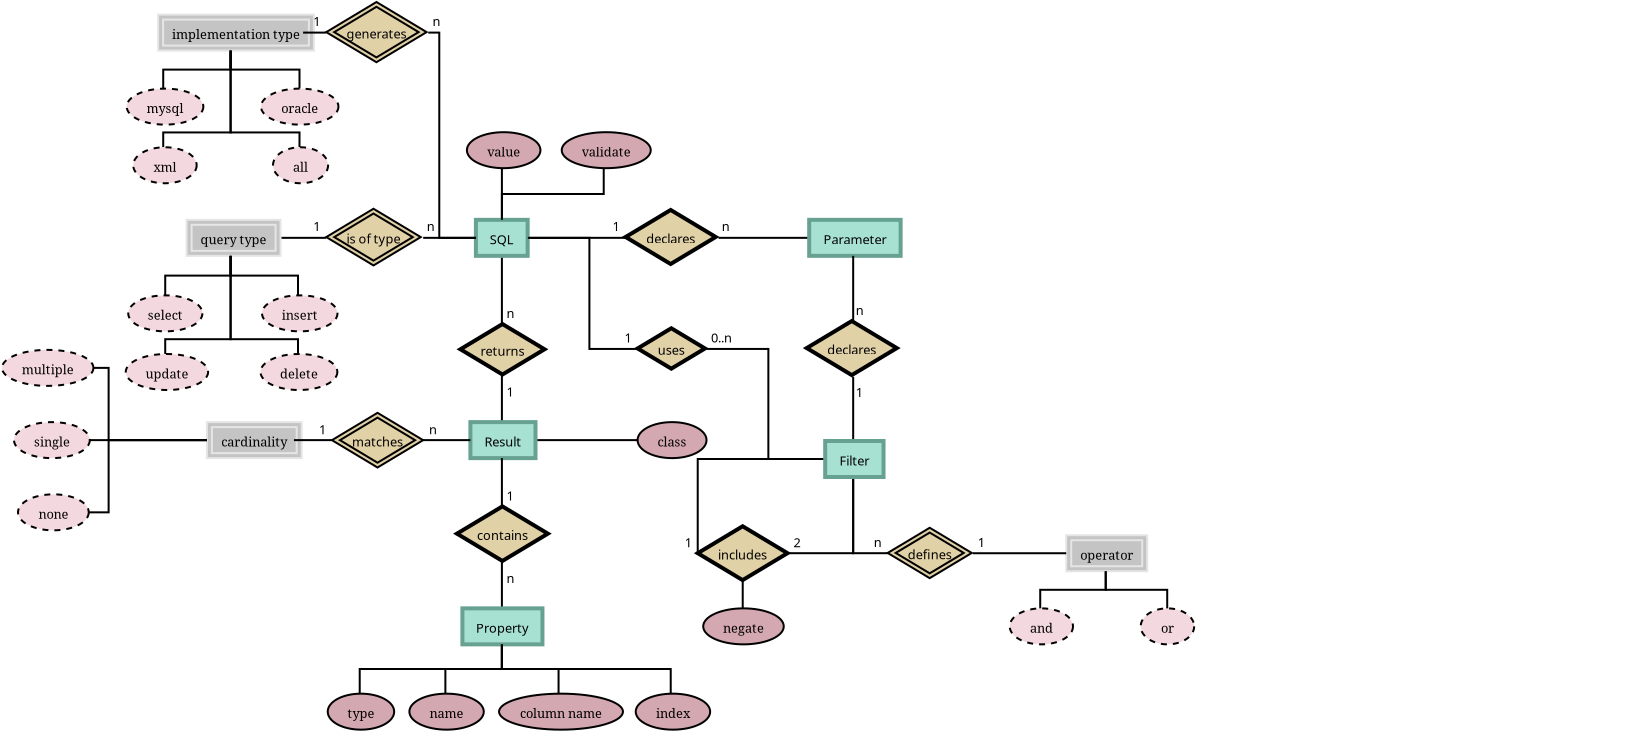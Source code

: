 <?xml version="1.0" encoding="UTF-8"?>
<dia:diagram xmlns:dia="http://www.lysator.liu.se/~alla/dia/">
  <dia:layer name="Background" visible="true">
    <dia:object type="ER - Participation" version="0" id="O0">
      <dia:attribute name="obj_pos">
        <dia:point val="29.997,11.582"/>
      </dia:attribute>
      <dia:attribute name="obj_bb">
        <dia:rectangle val="29.997,11.533;34.599,11.633"/>
      </dia:attribute>
      <dia:attribute name="orth_points">
        <dia:point val="29.997,11.582"/>
        <dia:point val="29.997,11.582"/>
        <dia:point val="34.528,11.582"/>
        <dia:point val="34.528,11.582"/>
      </dia:attribute>
      <dia:attribute name="orth_orient">
        <dia:enum val="0"/>
        <dia:enum val="1"/>
        <dia:enum val="0"/>
      </dia:attribute>
      <dia:attribute name="total">
        <dia:boolean val="false"/>
      </dia:attribute>
      <dia:connections>
        <dia:connection handle="0" to="O16" connection="4"/>
        <dia:connection handle="1" to="O17" connection="3"/>
      </dia:connections>
    </dia:object>
    <dia:object type="ER - Participation" version="0" id="O1">
      <dia:attribute name="obj_pos">
        <dia:point val="20.464,11.582"/>
      </dia:attribute>
      <dia:attribute name="obj_bb">
        <dia:rectangle val="20.414,11.533;25.398,11.633"/>
      </dia:attribute>
      <dia:attribute name="orth_points">
        <dia:point val="20.464,11.582"/>
        <dia:point val="23.29,11.582"/>
        <dia:point val="23.29,11.582"/>
        <dia:point val="25.348,11.582"/>
      </dia:attribute>
      <dia:attribute name="orth_orient">
        <dia:enum val="0"/>
        <dia:enum val="1"/>
        <dia:enum val="0"/>
      </dia:attribute>
      <dia:attribute name="autorouting">
        <dia:boolean val="false"/>
      </dia:attribute>
      <dia:attribute name="total">
        <dia:boolean val="false"/>
      </dia:attribute>
      <dia:connections>
        <dia:connection handle="0" to="O9" connection="4"/>
        <dia:connection handle="1" to="O16" connection="0"/>
      </dia:connections>
    </dia:object>
    <dia:object type="ER - Participation" version="0" id="O2">
      <dia:attribute name="obj_pos">
        <dia:point val="19.164,12.482"/>
      </dia:attribute>
      <dia:attribute name="obj_bb">
        <dia:rectangle val="19.114,12.432;19.214,15.943"/>
      </dia:attribute>
      <dia:attribute name="orth_points">
        <dia:point val="19.164,12.482"/>
        <dia:point val="19.164,13.7"/>
        <dia:point val="19.164,13.7"/>
        <dia:point val="19.164,15.893"/>
      </dia:attribute>
      <dia:attribute name="orth_orient">
        <dia:enum val="1"/>
        <dia:enum val="0"/>
        <dia:enum val="1"/>
      </dia:attribute>
      <dia:attribute name="autorouting">
        <dia:boolean val="false"/>
      </dia:attribute>
      <dia:attribute name="total">
        <dia:boolean val="false"/>
      </dia:attribute>
      <dia:connections>
        <dia:connection handle="0" to="O9" connection="6"/>
        <dia:connection handle="1" to="O44" connection="2"/>
      </dia:connections>
    </dia:object>
    <dia:object type="ER - Participation" version="0" id="O3">
      <dia:attribute name="obj_pos">
        <dia:point val="19.164,18.383"/>
      </dia:attribute>
      <dia:attribute name="obj_bb">
        <dia:rectangle val="19.114,18.383;19.214,20.867"/>
      </dia:attribute>
      <dia:attribute name="orth_points">
        <dia:point val="19.164,18.383"/>
        <dia:point val="19.164,18.383"/>
        <dia:point val="19.164,20.796"/>
        <dia:point val="19.164,20.796"/>
      </dia:attribute>
      <dia:attribute name="orth_orient">
        <dia:enum val="0"/>
        <dia:enum val="1"/>
        <dia:enum val="0"/>
      </dia:attribute>
      <dia:attribute name="total">
        <dia:boolean val="false"/>
      </dia:attribute>
      <dia:connections>
        <dia:connection handle="0" to="O44" connection="6"/>
        <dia:connection handle="1" to="O5" connection="1"/>
      </dia:connections>
    </dia:object>
    <dia:object type="ER - Participation" version="0" id="O4">
      <dia:attribute name="obj_pos">
        <dia:point val="25.948,21.696"/>
      </dia:attribute>
      <dia:attribute name="obj_bb">
        <dia:rectangle val="20.668,21.646;25.948,21.746"/>
      </dia:attribute>
      <dia:attribute name="orth_points">
        <dia:point val="25.948,21.696"/>
        <dia:point val="25.948,21.696"/>
        <dia:point val="20.739,21.696"/>
        <dia:point val="20.739,21.696"/>
      </dia:attribute>
      <dia:attribute name="orth_orient">
        <dia:enum val="0"/>
        <dia:enum val="1"/>
        <dia:enum val="0"/>
      </dia:attribute>
      <dia:attribute name="total">
        <dia:boolean val="false"/>
      </dia:attribute>
      <dia:connections>
        <dia:connection handle="0" to="O6" connection="3"/>
        <dia:connection handle="1" to="O5" connection="4"/>
      </dia:connections>
    </dia:object>
    <dia:object type="ER - Entity" version="0" id="O5">
      <dia:attribute name="obj_pos">
        <dia:point val="17.589,20.796"/>
      </dia:attribute>
      <dia:attribute name="obj_bb">
        <dia:rectangle val="17.489,20.696;20.839,22.696"/>
      </dia:attribute>
      <dia:attribute name="elem_corner">
        <dia:point val="17.589,20.796"/>
      </dia:attribute>
      <dia:attribute name="elem_width">
        <dia:real val="3.15"/>
      </dia:attribute>
      <dia:attribute name="elem_height">
        <dia:real val="1.8"/>
      </dia:attribute>
      <dia:attribute name="border_width">
        <dia:real val="0.2"/>
      </dia:attribute>
      <dia:attribute name="border_color">
        <dia:color val="#67a191"/>
      </dia:attribute>
      <dia:attribute name="inner_color">
        <dia:color val="#a7e1d1"/>
      </dia:attribute>
      <dia:attribute name="name">
        <dia:string>#Result#</dia:string>
      </dia:attribute>
      <dia:attribute name="weak">
        <dia:boolean val="false"/>
      </dia:attribute>
      <dia:attribute name="associative">
        <dia:boolean val="false"/>
      </dia:attribute>
      <dia:attribute name="font">
        <dia:font family="verdana" style="0" name="Courier"/>
      </dia:attribute>
      <dia:attribute name="font_height">
        <dia:real val="0.8"/>
      </dia:attribute>
    </dia:object>
    <dia:object type="ER - Attribute" version="0" id="O6">
      <dia:attribute name="obj_pos">
        <dia:point val="25.948,20.796"/>
      </dia:attribute>
      <dia:attribute name="obj_bb">
        <dia:rectangle val="25.898,20.746;29.448,22.646"/>
      </dia:attribute>
      <dia:attribute name="elem_corner">
        <dia:point val="25.948,20.796"/>
      </dia:attribute>
      <dia:attribute name="elem_width">
        <dia:real val="3.45"/>
      </dia:attribute>
      <dia:attribute name="elem_height">
        <dia:real val="1.8"/>
      </dia:attribute>
      <dia:attribute name="border_width">
        <dia:real val="0.1"/>
      </dia:attribute>
      <dia:attribute name="border_color">
        <dia:color val="#000000"/>
      </dia:attribute>
      <dia:attribute name="inner_color">
        <dia:color val="#d4a8b0"/>
      </dia:attribute>
      <dia:attribute name="name">
        <dia:string>#class#</dia:string>
      </dia:attribute>
      <dia:attribute name="key">
        <dia:boolean val="false"/>
      </dia:attribute>
      <dia:attribute name="weak_key">
        <dia:boolean val="false"/>
      </dia:attribute>
      <dia:attribute name="derived">
        <dia:boolean val="false"/>
      </dia:attribute>
      <dia:attribute name="multivalued">
        <dia:boolean val="false"/>
      </dia:attribute>
      <dia:attribute name="font">
        <dia:font family="serif" style="0" name="Times-Roman"/>
      </dia:attribute>
      <dia:attribute name="font_height">
        <dia:real val="0.8"/>
      </dia:attribute>
    </dia:object>
    <dia:object type="ER - Attribute" version="0" id="O7">
      <dia:attribute name="obj_pos">
        <dia:point val="17.414,6.299"/>
      </dia:attribute>
      <dia:attribute name="obj_bb">
        <dia:rectangle val="17.364,6.249;20.964,8.149"/>
      </dia:attribute>
      <dia:attribute name="elem_corner">
        <dia:point val="17.414,6.299"/>
      </dia:attribute>
      <dia:attribute name="elem_width">
        <dia:real val="3.5"/>
      </dia:attribute>
      <dia:attribute name="elem_height">
        <dia:real val="1.8"/>
      </dia:attribute>
      <dia:attribute name="border_width">
        <dia:real val="0.1"/>
      </dia:attribute>
      <dia:attribute name="border_color">
        <dia:color val="#000000"/>
      </dia:attribute>
      <dia:attribute name="inner_color">
        <dia:color val="#d4a8b0"/>
      </dia:attribute>
      <dia:attribute name="name">
        <dia:string>#value#</dia:string>
      </dia:attribute>
      <dia:attribute name="key">
        <dia:boolean val="false"/>
      </dia:attribute>
      <dia:attribute name="weak_key">
        <dia:boolean val="false"/>
      </dia:attribute>
      <dia:attribute name="derived">
        <dia:boolean val="false"/>
      </dia:attribute>
      <dia:attribute name="multivalued">
        <dia:boolean val="false"/>
      </dia:attribute>
      <dia:attribute name="font">
        <dia:font family="serif" style="0" name="Times-Roman"/>
      </dia:attribute>
      <dia:attribute name="font_height">
        <dia:real val="0.8"/>
      </dia:attribute>
    </dia:object>
    <dia:object type="ER - Participation" version="0" id="O8">
      <dia:attribute name="obj_pos">
        <dia:point val="19.164,8.099"/>
      </dia:attribute>
      <dia:attribute name="obj_bb">
        <dia:rectangle val="19.114,8.049;19.214,10.732"/>
      </dia:attribute>
      <dia:attribute name="orth_points">
        <dia:point val="19.164,8.099"/>
        <dia:point val="19.164,9.072"/>
        <dia:point val="19.164,9.072"/>
        <dia:point val="19.164,10.682"/>
      </dia:attribute>
      <dia:attribute name="orth_orient">
        <dia:enum val="1"/>
        <dia:enum val="0"/>
        <dia:enum val="1"/>
      </dia:attribute>
      <dia:attribute name="autorouting">
        <dia:boolean val="false"/>
      </dia:attribute>
      <dia:attribute name="total">
        <dia:boolean val="false"/>
      </dia:attribute>
      <dia:connections>
        <dia:connection handle="0" to="O7" connection="6"/>
        <dia:connection handle="1" to="O9" connection="1"/>
      </dia:connections>
    </dia:object>
    <dia:object type="ER - Entity" version="0" id="O9">
      <dia:attribute name="obj_pos">
        <dia:point val="17.864,10.682"/>
      </dia:attribute>
      <dia:attribute name="obj_bb">
        <dia:rectangle val="17.764,10.582;20.564,12.582"/>
      </dia:attribute>
      <dia:attribute name="elem_corner">
        <dia:point val="17.864,10.682"/>
      </dia:attribute>
      <dia:attribute name="elem_width">
        <dia:real val="2.6"/>
      </dia:attribute>
      <dia:attribute name="elem_height">
        <dia:real val="1.8"/>
      </dia:attribute>
      <dia:attribute name="border_width">
        <dia:real val="0.2"/>
      </dia:attribute>
      <dia:attribute name="border_color">
        <dia:color val="#67a191"/>
      </dia:attribute>
      <dia:attribute name="inner_color">
        <dia:color val="#a7e1d1"/>
      </dia:attribute>
      <dia:attribute name="name">
        <dia:string>#SQL#</dia:string>
      </dia:attribute>
      <dia:attribute name="weak">
        <dia:boolean val="false"/>
      </dia:attribute>
      <dia:attribute name="associative">
        <dia:boolean val="false"/>
      </dia:attribute>
      <dia:attribute name="font">
        <dia:font family="verdana" style="0" name="Courier"/>
      </dia:attribute>
      <dia:attribute name="font_height">
        <dia:real val="0.8"/>
      </dia:attribute>
    </dia:object>
    <dia:object type="ER - Entity" version="0" id="O10">
      <dia:attribute name="obj_pos">
        <dia:point val="4.415,20.796"/>
      </dia:attribute>
      <dia:attribute name="obj_bb">
        <dia:rectangle val="4.365,20.746;8.815,22.646"/>
      </dia:attribute>
      <dia:attribute name="elem_corner">
        <dia:point val="4.415,20.796"/>
      </dia:attribute>
      <dia:attribute name="elem_width">
        <dia:real val="4.35"/>
      </dia:attribute>
      <dia:attribute name="elem_height">
        <dia:real val="1.8"/>
      </dia:attribute>
      <dia:attribute name="border_width">
        <dia:real val="0.1"/>
      </dia:attribute>
      <dia:attribute name="border_color">
        <dia:color val="#e5e5e5"/>
      </dia:attribute>
      <dia:attribute name="inner_color">
        <dia:color val="#c5c4c5"/>
      </dia:attribute>
      <dia:attribute name="name">
        <dia:string>#cardinality#</dia:string>
      </dia:attribute>
      <dia:attribute name="weak">
        <dia:boolean val="true"/>
      </dia:attribute>
      <dia:attribute name="associative">
        <dia:boolean val="false"/>
      </dia:attribute>
      <dia:attribute name="font">
        <dia:font family="serif" style="0" name="Times-Roman"/>
      </dia:attribute>
      <dia:attribute name="font_height">
        <dia:real val="0.8"/>
      </dia:attribute>
    </dia:object>
    <dia:object type="ER - Relationship" version="0" id="O11">
      <dia:attribute name="obj_pos">
        <dia:point val="10.665,20.331"/>
      </dia:attribute>
      <dia:attribute name="obj_bb">
        <dia:rectangle val="9.965,20.281;15.915,23.111"/>
      </dia:attribute>
      <dia:attribute name="elem_corner">
        <dia:point val="10.665,20.331"/>
      </dia:attribute>
      <dia:attribute name="elem_width">
        <dia:real val="4.55"/>
      </dia:attribute>
      <dia:attribute name="elem_height">
        <dia:real val="2.73"/>
      </dia:attribute>
      <dia:attribute name="border_width">
        <dia:real val="0.1"/>
      </dia:attribute>
      <dia:attribute name="border_color">
        <dia:color val="#000000"/>
      </dia:attribute>
      <dia:attribute name="inner_color">
        <dia:color val="#e1d1a7"/>
      </dia:attribute>
      <dia:attribute name="name">
        <dia:string>#matches#</dia:string>
      </dia:attribute>
      <dia:attribute name="left_card">
        <dia:string>#1#</dia:string>
      </dia:attribute>
      <dia:attribute name="right_card">
        <dia:string>#n#</dia:string>
      </dia:attribute>
      <dia:attribute name="identifying">
        <dia:boolean val="true"/>
      </dia:attribute>
      <dia:attribute name="rotated">
        <dia:boolean val="false"/>
      </dia:attribute>
      <dia:attribute name="font">
        <dia:font family="verdana" style="0" name="Courier"/>
      </dia:attribute>
      <dia:attribute name="font_height">
        <dia:real val="0.8"/>
      </dia:attribute>
    </dia:object>
    <dia:object type="ER - Participation" version="0" id="O12">
      <dia:attribute name="obj_pos">
        <dia:point val="17.589,21.696"/>
      </dia:attribute>
      <dia:attribute name="obj_bb">
        <dia:rectangle val="15.165,21.646;17.639,21.746"/>
      </dia:attribute>
      <dia:attribute name="orth_points">
        <dia:point val="17.589,21.696"/>
        <dia:point val="17.589,21.696"/>
        <dia:point val="15.215,21.696"/>
      </dia:attribute>
      <dia:attribute name="orth_orient">
        <dia:enum val="1"/>
        <dia:enum val="0"/>
      </dia:attribute>
      <dia:attribute name="autorouting">
        <dia:boolean val="false"/>
      </dia:attribute>
      <dia:attribute name="total">
        <dia:boolean val="false"/>
      </dia:attribute>
      <dia:connections>
        <dia:connection handle="0" to="O5" connection="3"/>
        <dia:connection handle="1" to="O11" connection="4"/>
      </dia:connections>
    </dia:object>
    <dia:object type="ER - Participation" version="0" id="O13">
      <dia:attribute name="obj_pos">
        <dia:point val="10.665,21.696"/>
      </dia:attribute>
      <dia:attribute name="obj_bb">
        <dia:rectangle val="8.694,21.646;10.665,21.746"/>
      </dia:attribute>
      <dia:attribute name="orth_points">
        <dia:point val="10.665,21.696"/>
        <dia:point val="10.665,21.696"/>
        <dia:point val="8.765,21.696"/>
        <dia:point val="8.765,21.696"/>
      </dia:attribute>
      <dia:attribute name="orth_orient">
        <dia:enum val="0"/>
        <dia:enum val="1"/>
        <dia:enum val="0"/>
      </dia:attribute>
      <dia:attribute name="total">
        <dia:boolean val="false"/>
      </dia:attribute>
      <dia:connections>
        <dia:connection handle="0" to="O11" connection="0"/>
        <dia:connection handle="1" to="O10" connection="4"/>
      </dia:connections>
    </dia:object>
    <dia:object type="ER - Participation" version="0" id="O14">
      <dia:attribute name="obj_pos">
        <dia:point val="4.415,21.696"/>
      </dia:attribute>
      <dia:attribute name="obj_bb">
        <dia:rectangle val="-1.652,21.646;4.415,21.746"/>
      </dia:attribute>
      <dia:attribute name="orth_points">
        <dia:point val="4.415,21.696"/>
        <dia:point val="4.415,21.696"/>
        <dia:point val="-1.581,21.696"/>
        <dia:point val="-1.581,21.696"/>
      </dia:attribute>
      <dia:attribute name="orth_orient">
        <dia:enum val="0"/>
        <dia:enum val="1"/>
        <dia:enum val="0"/>
      </dia:attribute>
      <dia:attribute name="total">
        <dia:boolean val="false"/>
      </dia:attribute>
      <dia:connections>
        <dia:connection handle="0" to="O10" connection="3"/>
        <dia:connection handle="1" to="O74" connection="4"/>
      </dia:connections>
    </dia:object>
    <dia:object type="ER - Participation" version="0" id="O15">
      <dia:attribute name="obj_pos">
        <dia:point val="4.415,21.696"/>
      </dia:attribute>
      <dia:attribute name="obj_bb">
        <dia:rectangle val="-1.631,18.034;4.465,21.746"/>
      </dia:attribute>
      <dia:attribute name="orth_points">
        <dia:point val="4.415,21.696"/>
        <dia:point val="-0.5,21.696"/>
        <dia:point val="-0.5,18.084"/>
        <dia:point val="-1.581,18.084"/>
      </dia:attribute>
      <dia:attribute name="orth_orient">
        <dia:enum val="0"/>
        <dia:enum val="1"/>
        <dia:enum val="0"/>
      </dia:attribute>
      <dia:attribute name="autorouting">
        <dia:boolean val="false"/>
      </dia:attribute>
      <dia:attribute name="total">
        <dia:boolean val="false"/>
      </dia:attribute>
      <dia:connections>
        <dia:connection handle="0" to="O10" connection="3"/>
        <dia:connection handle="1" to="O75" connection="4"/>
      </dia:connections>
    </dia:object>
    <dia:object type="ER - Relationship" version="0" id="O16">
      <dia:attribute name="obj_pos">
        <dia:point val="25.348,10.188"/>
      </dia:attribute>
      <dia:attribute name="obj_bb">
        <dia:rectangle val="24.598,10.088;30.747,13.078"/>
      </dia:attribute>
      <dia:attribute name="elem_corner">
        <dia:point val="25.348,10.188"/>
      </dia:attribute>
      <dia:attribute name="elem_width">
        <dia:real val="4.65"/>
      </dia:attribute>
      <dia:attribute name="elem_height">
        <dia:real val="2.79"/>
      </dia:attribute>
      <dia:attribute name="border_width">
        <dia:real val="0.2"/>
      </dia:attribute>
      <dia:attribute name="border_color">
        <dia:color val="#000000"/>
      </dia:attribute>
      <dia:attribute name="inner_color">
        <dia:color val="#e1d1a7"/>
      </dia:attribute>
      <dia:attribute name="name">
        <dia:string>#declares#</dia:string>
      </dia:attribute>
      <dia:attribute name="left_card">
        <dia:string>#1#</dia:string>
      </dia:attribute>
      <dia:attribute name="right_card">
        <dia:string>#n#</dia:string>
      </dia:attribute>
      <dia:attribute name="identifying">
        <dia:boolean val="false"/>
      </dia:attribute>
      <dia:attribute name="rotated">
        <dia:boolean val="false"/>
      </dia:attribute>
      <dia:attribute name="font">
        <dia:font family="verdana" style="0" name="Courier"/>
      </dia:attribute>
      <dia:attribute name="font_height">
        <dia:real val="0.8"/>
      </dia:attribute>
    </dia:object>
    <dia:object type="ER - Entity" version="0" id="O17">
      <dia:attribute name="obj_pos">
        <dia:point val="34.528,10.682"/>
      </dia:attribute>
      <dia:attribute name="obj_bb">
        <dia:rectangle val="34.428,10.582;39.028,12.582"/>
      </dia:attribute>
      <dia:attribute name="elem_corner">
        <dia:point val="34.528,10.682"/>
      </dia:attribute>
      <dia:attribute name="elem_width">
        <dia:real val="4.4"/>
      </dia:attribute>
      <dia:attribute name="elem_height">
        <dia:real val="1.8"/>
      </dia:attribute>
      <dia:attribute name="border_width">
        <dia:real val="0.2"/>
      </dia:attribute>
      <dia:attribute name="border_color">
        <dia:color val="#67a191"/>
      </dia:attribute>
      <dia:attribute name="inner_color">
        <dia:color val="#a7e1d1"/>
      </dia:attribute>
      <dia:attribute name="name">
        <dia:string>#Parameter#</dia:string>
      </dia:attribute>
      <dia:attribute name="weak">
        <dia:boolean val="false"/>
      </dia:attribute>
      <dia:attribute name="associative">
        <dia:boolean val="false"/>
      </dia:attribute>
      <dia:attribute name="font">
        <dia:font family="verdana" style="0" name="Courier"/>
      </dia:attribute>
      <dia:attribute name="font_height">
        <dia:real val="0.8"/>
      </dia:attribute>
    </dia:object>
    <dia:object type="ER - Participation" version="0" id="O18">
      <dia:attribute name="obj_pos">
        <dia:point val="33.455,27.352"/>
      </dia:attribute>
      <dia:attribute name="obj_bb">
        <dia:rectangle val="33.405,23.49;36.778,27.402"/>
      </dia:attribute>
      <dia:attribute name="orth_points">
        <dia:point val="33.455,27.352"/>
        <dia:point val="33.455,27.35"/>
        <dia:point val="36.728,27.35"/>
        <dia:point val="36.728,23.54"/>
      </dia:attribute>
      <dia:attribute name="orth_orient">
        <dia:enum val="1"/>
        <dia:enum val="0"/>
        <dia:enum val="1"/>
      </dia:attribute>
      <dia:attribute name="autorouting">
        <dia:boolean val="false"/>
      </dia:attribute>
      <dia:attribute name="total">
        <dia:boolean val="false"/>
      </dia:attribute>
      <dia:connections>
        <dia:connection handle="0" to="O39" connection="4"/>
        <dia:connection handle="1" to="O38" connection="6"/>
      </dia:connections>
    </dia:object>
    <dia:object type="ER - Participation" version="0" id="O19">
      <dia:attribute name="obj_pos">
        <dia:point val="28.955,27.352"/>
      </dia:attribute>
      <dia:attribute name="obj_bb">
        <dia:rectangle val="28.905,22.59;35.378,27.402"/>
      </dia:attribute>
      <dia:attribute name="orth_points">
        <dia:point val="28.955,27.352"/>
        <dia:point val="28.955,22.64"/>
        <dia:point val="35.328,22.64"/>
      </dia:attribute>
      <dia:attribute name="orth_orient">
        <dia:enum val="1"/>
        <dia:enum val="0"/>
      </dia:attribute>
      <dia:attribute name="total">
        <dia:boolean val="false"/>
      </dia:attribute>
      <dia:connections>
        <dia:connection handle="0" to="O39" connection="0"/>
        <dia:connection handle="1" to="O38" connection="3"/>
      </dia:connections>
    </dia:object>
    <dia:object type="ER - Participation" version="0" id="O20">
      <dia:attribute name="obj_pos">
        <dia:point val="20.464,11.582"/>
      </dia:attribute>
      <dia:attribute name="obj_bb">
        <dia:rectangle val="20.414,11.533;25.997,17.188"/>
      </dia:attribute>
      <dia:attribute name="orth_points">
        <dia:point val="20.464,11.582"/>
        <dia:point val="23.539,11.582"/>
        <dia:point val="23.539,17.137"/>
        <dia:point val="25.948,17.137"/>
      </dia:attribute>
      <dia:attribute name="orth_orient">
        <dia:enum val="0"/>
        <dia:enum val="1"/>
        <dia:enum val="0"/>
      </dia:attribute>
      <dia:attribute name="autorouting">
        <dia:boolean val="false"/>
      </dia:attribute>
      <dia:attribute name="total">
        <dia:boolean val="false"/>
      </dia:attribute>
      <dia:connections>
        <dia:connection handle="0" to="O9" connection="4"/>
        <dia:connection handle="1" to="O46" connection="0"/>
      </dia:connections>
    </dia:object>
    <dia:object type="ER - Participation" version="0" id="O21">
      <dia:attribute name="obj_pos">
        <dia:point val="29.398,17.137"/>
      </dia:attribute>
      <dia:attribute name="obj_bb">
        <dia:rectangle val="29.348,17.087;35.378,22.69"/>
      </dia:attribute>
      <dia:attribute name="orth_points">
        <dia:point val="29.398,17.137"/>
        <dia:point val="32.487,17.137"/>
        <dia:point val="32.487,22.64"/>
        <dia:point val="35.328,22.64"/>
      </dia:attribute>
      <dia:attribute name="orth_orient">
        <dia:enum val="0"/>
        <dia:enum val="1"/>
        <dia:enum val="0"/>
      </dia:attribute>
      <dia:attribute name="autorouting">
        <dia:boolean val="false"/>
      </dia:attribute>
      <dia:attribute name="total">
        <dia:boolean val="false"/>
      </dia:attribute>
      <dia:connections>
        <dia:connection handle="0" to="O46" connection="4"/>
        <dia:connection handle="1" to="O38" connection="3"/>
      </dia:connections>
    </dia:object>
    <dia:object type="ER - Participation" version="0" id="O22">
      <dia:attribute name="obj_pos">
        <dia:point val="36.728,21.74"/>
      </dia:attribute>
      <dia:attribute name="obj_bb">
        <dia:rectangle val="36.678,18.483;36.778,21.79"/>
      </dia:attribute>
      <dia:attribute name="orth_points">
        <dia:point val="36.728,21.74"/>
        <dia:point val="36.728,19.935"/>
        <dia:point val="36.728,19.935"/>
        <dia:point val="36.728,18.532"/>
      </dia:attribute>
      <dia:attribute name="orth_orient">
        <dia:enum val="1"/>
        <dia:enum val="0"/>
        <dia:enum val="1"/>
      </dia:attribute>
      <dia:attribute name="autorouting">
        <dia:boolean val="false"/>
      </dia:attribute>
      <dia:attribute name="total">
        <dia:boolean val="false"/>
      </dia:attribute>
      <dia:connections>
        <dia:connection handle="0" to="O38" connection="1"/>
        <dia:connection handle="1" to="O45" connection="6"/>
      </dia:connections>
    </dia:object>
    <dia:object type="ER - Participation" version="0" id="O23">
      <dia:attribute name="obj_pos">
        <dia:point val="36.728,15.742"/>
      </dia:attribute>
      <dia:attribute name="obj_bb">
        <dia:rectangle val="36.678,12.432;36.778,15.793"/>
      </dia:attribute>
      <dia:attribute name="orth_points">
        <dia:point val="36.728,15.742"/>
        <dia:point val="36.728,13.995"/>
        <dia:point val="36.728,13.995"/>
        <dia:point val="36.728,12.482"/>
      </dia:attribute>
      <dia:attribute name="orth_orient">
        <dia:enum val="1"/>
        <dia:enum val="0"/>
        <dia:enum val="1"/>
      </dia:attribute>
      <dia:attribute name="autorouting">
        <dia:boolean val="false"/>
      </dia:attribute>
      <dia:attribute name="total">
        <dia:boolean val="false"/>
      </dia:attribute>
      <dia:connections>
        <dia:connection handle="0" to="O45" connection="2"/>
        <dia:connection handle="1" to="O17" connection="6"/>
      </dia:connections>
    </dia:object>
    <dia:object type="ER - Entity" version="0" id="O24">
      <dia:attribute name="obj_pos">
        <dia:point val="47.38,26.453"/>
      </dia:attribute>
      <dia:attribute name="obj_bb">
        <dia:rectangle val="47.33,26.402;51.38,28.302"/>
      </dia:attribute>
      <dia:attribute name="elem_corner">
        <dia:point val="47.38,26.453"/>
      </dia:attribute>
      <dia:attribute name="elem_width">
        <dia:real val="3.95"/>
      </dia:attribute>
      <dia:attribute name="elem_height">
        <dia:real val="1.8"/>
      </dia:attribute>
      <dia:attribute name="border_width">
        <dia:real val="0.1"/>
      </dia:attribute>
      <dia:attribute name="border_color">
        <dia:color val="#e5e5e5"/>
      </dia:attribute>
      <dia:attribute name="inner_color">
        <dia:color val="#c5c4c5"/>
      </dia:attribute>
      <dia:attribute name="name">
        <dia:string>#operator#</dia:string>
      </dia:attribute>
      <dia:attribute name="weak">
        <dia:boolean val="true"/>
      </dia:attribute>
      <dia:attribute name="associative">
        <dia:boolean val="false"/>
      </dia:attribute>
      <dia:attribute name="font">
        <dia:font family="serif" style="0" name="Times-Roman"/>
      </dia:attribute>
      <dia:attribute name="font_height">
        <dia:real val="0.8"/>
      </dia:attribute>
    </dia:object>
    <dia:object type="ER - Attribute" version="0" id="O25">
      <dia:attribute name="obj_pos">
        <dia:point val="51.105,30.108"/>
      </dia:attribute>
      <dia:attribute name="obj_bb">
        <dia:rectangle val="51.055,30.058;53.805,31.958"/>
      </dia:attribute>
      <dia:attribute name="elem_corner">
        <dia:point val="51.105,30.108"/>
      </dia:attribute>
      <dia:attribute name="elem_width">
        <dia:real val="2.65"/>
      </dia:attribute>
      <dia:attribute name="elem_height">
        <dia:real val="1.8"/>
      </dia:attribute>
      <dia:attribute name="border_width">
        <dia:real val="0.1"/>
      </dia:attribute>
      <dia:attribute name="border_color">
        <dia:color val="#000000"/>
      </dia:attribute>
      <dia:attribute name="inner_color">
        <dia:color val="#f4d8e0"/>
      </dia:attribute>
      <dia:attribute name="name">
        <dia:string>#or#</dia:string>
      </dia:attribute>
      <dia:attribute name="key">
        <dia:boolean val="false"/>
      </dia:attribute>
      <dia:attribute name="weak_key">
        <dia:boolean val="false"/>
      </dia:attribute>
      <dia:attribute name="derived">
        <dia:boolean val="true"/>
      </dia:attribute>
      <dia:attribute name="multivalued">
        <dia:boolean val="false"/>
      </dia:attribute>
      <dia:attribute name="font">
        <dia:font family="serif" style="0" name="Times-Roman"/>
      </dia:attribute>
      <dia:attribute name="font_height">
        <dia:real val="0.8"/>
      </dia:attribute>
    </dia:object>
    <dia:object type="ER - Attribute" version="0" id="O26">
      <dia:attribute name="obj_pos">
        <dia:point val="44.555,30.108"/>
      </dia:attribute>
      <dia:attribute name="obj_bb">
        <dia:rectangle val="44.505,30.058;47.655,31.958"/>
      </dia:attribute>
      <dia:attribute name="elem_corner">
        <dia:point val="44.555,30.108"/>
      </dia:attribute>
      <dia:attribute name="elem_width">
        <dia:real val="3.05"/>
      </dia:attribute>
      <dia:attribute name="elem_height">
        <dia:real val="1.8"/>
      </dia:attribute>
      <dia:attribute name="border_width">
        <dia:real val="0.1"/>
      </dia:attribute>
      <dia:attribute name="border_color">
        <dia:color val="#000000"/>
      </dia:attribute>
      <dia:attribute name="inner_color">
        <dia:color val="#f4d8e0"/>
      </dia:attribute>
      <dia:attribute name="name">
        <dia:string>#and#</dia:string>
      </dia:attribute>
      <dia:attribute name="key">
        <dia:boolean val="false"/>
      </dia:attribute>
      <dia:attribute name="weak_key">
        <dia:boolean val="false"/>
      </dia:attribute>
      <dia:attribute name="derived">
        <dia:boolean val="true"/>
      </dia:attribute>
      <dia:attribute name="multivalued">
        <dia:boolean val="false"/>
      </dia:attribute>
      <dia:attribute name="font">
        <dia:font family="serif" style="0" name="Times-Roman"/>
      </dia:attribute>
      <dia:attribute name="font_height">
        <dia:real val="0.8"/>
      </dia:attribute>
    </dia:object>
    <dia:object type="ER - Participation" version="0" id="O27">
      <dia:attribute name="obj_pos">
        <dia:point val="36.728,23.54"/>
      </dia:attribute>
      <dia:attribute name="obj_bb">
        <dia:rectangle val="36.678,23.49;38.503,27.402"/>
      </dia:attribute>
      <dia:attribute name="orth_points">
        <dia:point val="36.728,23.54"/>
        <dia:point val="36.728,27.35"/>
        <dia:point val="38.453,27.35"/>
        <dia:point val="38.453,27.352"/>
      </dia:attribute>
      <dia:attribute name="orth_orient">
        <dia:enum val="1"/>
        <dia:enum val="0"/>
        <dia:enum val="1"/>
      </dia:attribute>
      <dia:attribute name="autorouting">
        <dia:boolean val="false"/>
      </dia:attribute>
      <dia:attribute name="total">
        <dia:boolean val="false"/>
      </dia:attribute>
      <dia:connections>
        <dia:connection handle="0" to="O38" connection="6"/>
        <dia:connection handle="1" to="O40" connection="0"/>
      </dia:connections>
    </dia:object>
    <dia:object type="ER - Participation" version="0" id="O28">
      <dia:attribute name="obj_pos">
        <dia:point val="42.703,27.352"/>
      </dia:attribute>
      <dia:attribute name="obj_bb">
        <dia:rectangle val="42.703,27.302;47.43,27.402"/>
      </dia:attribute>
      <dia:attribute name="orth_points">
        <dia:point val="42.703,27.352"/>
        <dia:point val="42.703,27.352"/>
        <dia:point val="47.38,27.352"/>
      </dia:attribute>
      <dia:attribute name="orth_orient">
        <dia:enum val="1"/>
        <dia:enum val="0"/>
      </dia:attribute>
      <dia:attribute name="autorouting">
        <dia:boolean val="false"/>
      </dia:attribute>
      <dia:attribute name="total">
        <dia:boolean val="false"/>
      </dia:attribute>
      <dia:connections>
        <dia:connection handle="0" to="O40" connection="4"/>
        <dia:connection handle="1" to="O24" connection="3"/>
      </dia:connections>
    </dia:object>
    <dia:object type="ER - Participation" version="0" id="O29">
      <dia:attribute name="obj_pos">
        <dia:point val="49.355,28.253"/>
      </dia:attribute>
      <dia:attribute name="obj_bb">
        <dia:rectangle val="49.305,28.203;52.48,30.158"/>
      </dia:attribute>
      <dia:attribute name="orth_points">
        <dia:point val="49.355,28.253"/>
        <dia:point val="49.355,29.18"/>
        <dia:point val="52.43,29.18"/>
        <dia:point val="52.43,30.108"/>
      </dia:attribute>
      <dia:attribute name="orth_orient">
        <dia:enum val="1"/>
        <dia:enum val="0"/>
        <dia:enum val="1"/>
      </dia:attribute>
      <dia:attribute name="total">
        <dia:boolean val="false"/>
      </dia:attribute>
      <dia:connections>
        <dia:connection handle="0" to="O24" connection="6"/>
        <dia:connection handle="1" to="O25" connection="1"/>
      </dia:connections>
    </dia:object>
    <dia:object type="ER - Participation" version="0" id="O30">
      <dia:attribute name="obj_pos">
        <dia:point val="49.355,28.253"/>
      </dia:attribute>
      <dia:attribute name="obj_bb">
        <dia:rectangle val="46.03,28.203;49.405,30.158"/>
      </dia:attribute>
      <dia:attribute name="orth_points">
        <dia:point val="49.355,28.253"/>
        <dia:point val="49.355,29.18"/>
        <dia:point val="46.08,29.18"/>
        <dia:point val="46.08,30.108"/>
      </dia:attribute>
      <dia:attribute name="orth_orient">
        <dia:enum val="1"/>
        <dia:enum val="0"/>
        <dia:enum val="1"/>
      </dia:attribute>
      <dia:attribute name="total">
        <dia:boolean val="false"/>
      </dia:attribute>
      <dia:connections>
        <dia:connection handle="0" to="O24" connection="6"/>
        <dia:connection handle="1" to="O26" connection="1"/>
      </dia:connections>
    </dia:object>
    <dia:object type="ER - Participation" version="0" id="O31">
      <dia:attribute name="obj_pos">
        <dia:point val="31.205,30.108"/>
      </dia:attribute>
      <dia:attribute name="obj_bb">
        <dia:rectangle val="31.155,28.652;31.255,30.158"/>
      </dia:attribute>
      <dia:attribute name="orth_points">
        <dia:point val="31.205,30.108"/>
        <dia:point val="31.205,29.083"/>
        <dia:point val="31.205,29.083"/>
        <dia:point val="31.205,28.703"/>
      </dia:attribute>
      <dia:attribute name="orth_orient">
        <dia:enum val="1"/>
        <dia:enum val="0"/>
        <dia:enum val="1"/>
      </dia:attribute>
      <dia:attribute name="autorouting">
        <dia:boolean val="false"/>
      </dia:attribute>
      <dia:attribute name="total">
        <dia:boolean val="false"/>
      </dia:attribute>
      <dia:connections>
        <dia:connection handle="0" to="O32" connection="1"/>
        <dia:connection handle="1" to="O39" connection="6"/>
      </dia:connections>
    </dia:object>
    <dia:object type="ER - Attribute" version="0" id="O32">
      <dia:attribute name="obj_pos">
        <dia:point val="29.23,30.108"/>
      </dia:attribute>
      <dia:attribute name="obj_bb">
        <dia:rectangle val="29.18,30.058;33.23,31.958"/>
      </dia:attribute>
      <dia:attribute name="elem_corner">
        <dia:point val="29.23,30.108"/>
      </dia:attribute>
      <dia:attribute name="elem_width">
        <dia:real val="3.95"/>
      </dia:attribute>
      <dia:attribute name="elem_height">
        <dia:real val="1.8"/>
      </dia:attribute>
      <dia:attribute name="border_width">
        <dia:real val="0.1"/>
      </dia:attribute>
      <dia:attribute name="border_color">
        <dia:color val="#000000"/>
      </dia:attribute>
      <dia:attribute name="inner_color">
        <dia:color val="#d4a8b0"/>
      </dia:attribute>
      <dia:attribute name="name">
        <dia:string>#negate#</dia:string>
      </dia:attribute>
      <dia:attribute name="key">
        <dia:boolean val="false"/>
      </dia:attribute>
      <dia:attribute name="weak_key">
        <dia:boolean val="false"/>
      </dia:attribute>
      <dia:attribute name="derived">
        <dia:boolean val="false"/>
      </dia:attribute>
      <dia:attribute name="multivalued">
        <dia:boolean val="false"/>
      </dia:attribute>
      <dia:attribute name="font">
        <dia:font family="serif" style="0" name="Times-Roman"/>
      </dia:attribute>
      <dia:attribute name="font_height">
        <dia:real val="0.8"/>
      </dia:attribute>
    </dia:object>
    <dia:object type="ER - Relationship" version="0" id="O33">
      <dia:attribute name="obj_pos">
        <dia:point val="16.914,25.009"/>
      </dia:attribute>
      <dia:attribute name="obj_bb">
        <dia:rectangle val="16.814,23.809;21.514,28.909"/>
      </dia:attribute>
      <dia:attribute name="elem_corner">
        <dia:point val="16.914,25.009"/>
      </dia:attribute>
      <dia:attribute name="elem_width">
        <dia:real val="4.5"/>
      </dia:attribute>
      <dia:attribute name="elem_height">
        <dia:real val="2.7"/>
      </dia:attribute>
      <dia:attribute name="border_width">
        <dia:real val="0.2"/>
      </dia:attribute>
      <dia:attribute name="border_color">
        <dia:color val="#000000"/>
      </dia:attribute>
      <dia:attribute name="inner_color">
        <dia:color val="#e1d1a7"/>
      </dia:attribute>
      <dia:attribute name="name">
        <dia:string>#contains#</dia:string>
      </dia:attribute>
      <dia:attribute name="left_card">
        <dia:string>#1#</dia:string>
      </dia:attribute>
      <dia:attribute name="right_card">
        <dia:string>#n#</dia:string>
      </dia:attribute>
      <dia:attribute name="identifying">
        <dia:boolean val="false"/>
      </dia:attribute>
      <dia:attribute name="rotated">
        <dia:boolean val="true"/>
      </dia:attribute>
      <dia:attribute name="font">
        <dia:font family="verdana" style="0" name="Courier"/>
      </dia:attribute>
      <dia:attribute name="font_height">
        <dia:real val="0.8"/>
      </dia:attribute>
    </dia:object>
    <dia:object type="ER - Participation" version="0" id="O34">
      <dia:attribute name="obj_pos">
        <dia:point val="19.164,22.596"/>
      </dia:attribute>
      <dia:attribute name="obj_bb">
        <dia:rectangle val="19.114,22.546;19.214,25.059"/>
      </dia:attribute>
      <dia:attribute name="orth_points">
        <dia:point val="19.164,22.596"/>
        <dia:point val="19.164,23.735"/>
        <dia:point val="19.164,23.735"/>
        <dia:point val="19.164,25.009"/>
      </dia:attribute>
      <dia:attribute name="orth_orient">
        <dia:enum val="1"/>
        <dia:enum val="0"/>
        <dia:enum val="1"/>
      </dia:attribute>
      <dia:attribute name="autorouting">
        <dia:boolean val="false"/>
      </dia:attribute>
      <dia:attribute name="total">
        <dia:boolean val="false"/>
      </dia:attribute>
      <dia:connections>
        <dia:connection handle="0" to="O5" connection="6"/>
        <dia:connection handle="1" to="O33" connection="2"/>
      </dia:connections>
    </dia:object>
    <dia:object type="ER - Participation" version="0" id="O35">
      <dia:attribute name="obj_pos">
        <dia:point val="19.164,27.709"/>
      </dia:attribute>
      <dia:attribute name="obj_bb">
        <dia:rectangle val="19.114,27.709;19.214,30.179"/>
      </dia:attribute>
      <dia:attribute name="orth_points">
        <dia:point val="19.164,27.709"/>
        <dia:point val="19.164,27.709"/>
        <dia:point val="19.164,30.108"/>
        <dia:point val="19.164,30.108"/>
      </dia:attribute>
      <dia:attribute name="orth_orient">
        <dia:enum val="0"/>
        <dia:enum val="1"/>
        <dia:enum val="0"/>
      </dia:attribute>
      <dia:attribute name="total">
        <dia:boolean val="false"/>
      </dia:attribute>
      <dia:connections>
        <dia:connection handle="0" to="O33" connection="6"/>
        <dia:connection handle="1" to="O41" connection="1"/>
      </dia:connections>
    </dia:object>
    <dia:object type="ER - Participation" version="0" id="O36">
      <dia:attribute name="obj_pos">
        <dia:point val="21.997,34.373"/>
      </dia:attribute>
      <dia:attribute name="obj_bb">
        <dia:rectangle val="19.114,31.858;22.047,34.422"/>
      </dia:attribute>
      <dia:attribute name="orth_points">
        <dia:point val="21.997,34.373"/>
        <dia:point val="21.997,33.14"/>
        <dia:point val="19.164,33.14"/>
        <dia:point val="19.164,31.908"/>
      </dia:attribute>
      <dia:attribute name="orth_orient">
        <dia:enum val="1"/>
        <dia:enum val="0"/>
        <dia:enum val="1"/>
      </dia:attribute>
      <dia:attribute name="total">
        <dia:boolean val="false"/>
      </dia:attribute>
      <dia:connections>
        <dia:connection handle="0" to="O42" connection="1"/>
        <dia:connection handle="1" to="O41" connection="6"/>
      </dia:connections>
    </dia:object>
    <dia:object type="ER - Participation" version="0" id="O37">
      <dia:attribute name="obj_pos">
        <dia:point val="12.055,34.373"/>
      </dia:attribute>
      <dia:attribute name="obj_bb">
        <dia:rectangle val="12.005,31.858;19.214,34.422"/>
      </dia:attribute>
      <dia:attribute name="orth_points">
        <dia:point val="12.055,34.373"/>
        <dia:point val="12.055,33.14"/>
        <dia:point val="19.164,33.14"/>
        <dia:point val="19.164,31.908"/>
      </dia:attribute>
      <dia:attribute name="orth_orient">
        <dia:enum val="1"/>
        <dia:enum val="0"/>
        <dia:enum val="1"/>
      </dia:attribute>
      <dia:attribute name="total">
        <dia:boolean val="false"/>
      </dia:attribute>
      <dia:connections>
        <dia:connection handle="0" to="O43" connection="1"/>
        <dia:connection handle="1" to="O41" connection="6"/>
      </dia:connections>
    </dia:object>
    <dia:object type="ER - Entity" version="0" id="O38">
      <dia:attribute name="obj_pos">
        <dia:point val="35.328,21.74"/>
      </dia:attribute>
      <dia:attribute name="obj_bb">
        <dia:rectangle val="35.228,21.64;38.228,23.64"/>
      </dia:attribute>
      <dia:attribute name="elem_corner">
        <dia:point val="35.328,21.74"/>
      </dia:attribute>
      <dia:attribute name="elem_width">
        <dia:real val="2.8"/>
      </dia:attribute>
      <dia:attribute name="elem_height">
        <dia:real val="1.8"/>
      </dia:attribute>
      <dia:attribute name="border_width">
        <dia:real val="0.2"/>
      </dia:attribute>
      <dia:attribute name="border_color">
        <dia:color val="#67a191"/>
      </dia:attribute>
      <dia:attribute name="inner_color">
        <dia:color val="#a7e1d1"/>
      </dia:attribute>
      <dia:attribute name="name">
        <dia:string>#Filter#</dia:string>
      </dia:attribute>
      <dia:attribute name="weak">
        <dia:boolean val="false"/>
      </dia:attribute>
      <dia:attribute name="associative">
        <dia:boolean val="false"/>
      </dia:attribute>
      <dia:attribute name="font">
        <dia:font family="verdana" style="0" name="Courier"/>
      </dia:attribute>
      <dia:attribute name="font_height">
        <dia:real val="0.8"/>
      </dia:attribute>
    </dia:object>
    <dia:object type="ER - Relationship" version="0" id="O39">
      <dia:attribute name="obj_pos">
        <dia:point val="28.955,26.003"/>
      </dia:attribute>
      <dia:attribute name="obj_bb">
        <dia:rectangle val="28.205,25.902;34.205,28.802"/>
      </dia:attribute>
      <dia:attribute name="elem_corner">
        <dia:point val="28.955,26.003"/>
      </dia:attribute>
      <dia:attribute name="elem_width">
        <dia:real val="4.5"/>
      </dia:attribute>
      <dia:attribute name="elem_height">
        <dia:real val="2.7"/>
      </dia:attribute>
      <dia:attribute name="border_width">
        <dia:real val="0.2"/>
      </dia:attribute>
      <dia:attribute name="border_color">
        <dia:color val="#000000"/>
      </dia:attribute>
      <dia:attribute name="inner_color">
        <dia:color val="#e1d1a7"/>
      </dia:attribute>
      <dia:attribute name="name">
        <dia:string>#includes#</dia:string>
      </dia:attribute>
      <dia:attribute name="left_card">
        <dia:string>#1#</dia:string>
      </dia:attribute>
      <dia:attribute name="right_card">
        <dia:string>#2#</dia:string>
      </dia:attribute>
      <dia:attribute name="identifying">
        <dia:boolean val="false"/>
      </dia:attribute>
      <dia:attribute name="rotated">
        <dia:boolean val="false"/>
      </dia:attribute>
      <dia:attribute name="font">
        <dia:font family="verdana" style="0" name="Courier"/>
      </dia:attribute>
      <dia:attribute name="font_height">
        <dia:real val="0.8"/>
      </dia:attribute>
    </dia:object>
    <dia:object type="ER - Relationship" version="0" id="O40">
      <dia:attribute name="obj_pos">
        <dia:point val="38.453,26.078"/>
      </dia:attribute>
      <dia:attribute name="obj_bb">
        <dia:rectangle val="37.753,26.027;43.403,28.677"/>
      </dia:attribute>
      <dia:attribute name="elem_corner">
        <dia:point val="38.453,26.078"/>
      </dia:attribute>
      <dia:attribute name="elem_width">
        <dia:real val="4.25"/>
      </dia:attribute>
      <dia:attribute name="elem_height">
        <dia:real val="2.55"/>
      </dia:attribute>
      <dia:attribute name="border_width">
        <dia:real val="0.1"/>
      </dia:attribute>
      <dia:attribute name="border_color">
        <dia:color val="#000000"/>
      </dia:attribute>
      <dia:attribute name="inner_color">
        <dia:color val="#e1d1a7"/>
      </dia:attribute>
      <dia:attribute name="name">
        <dia:string>#defines#</dia:string>
      </dia:attribute>
      <dia:attribute name="left_card">
        <dia:string>#n#</dia:string>
      </dia:attribute>
      <dia:attribute name="right_card">
        <dia:string>#1#</dia:string>
      </dia:attribute>
      <dia:attribute name="identifying">
        <dia:boolean val="true"/>
      </dia:attribute>
      <dia:attribute name="rotated">
        <dia:boolean val="false"/>
      </dia:attribute>
      <dia:attribute name="font">
        <dia:font family="verdana" style="0" name="Courier"/>
      </dia:attribute>
      <dia:attribute name="font_height">
        <dia:real val="0.8"/>
      </dia:attribute>
    </dia:object>
    <dia:object type="ER - Entity" version="0" id="O41">
      <dia:attribute name="obj_pos">
        <dia:point val="17.189,30.108"/>
      </dia:attribute>
      <dia:attribute name="obj_bb">
        <dia:rectangle val="17.089,30.008;21.239,32.008"/>
      </dia:attribute>
      <dia:attribute name="elem_corner">
        <dia:point val="17.189,30.108"/>
      </dia:attribute>
      <dia:attribute name="elem_width">
        <dia:real val="3.95"/>
      </dia:attribute>
      <dia:attribute name="elem_height">
        <dia:real val="1.8"/>
      </dia:attribute>
      <dia:attribute name="border_width">
        <dia:real val="0.2"/>
      </dia:attribute>
      <dia:attribute name="border_color">
        <dia:color val="#67a191"/>
      </dia:attribute>
      <dia:attribute name="inner_color">
        <dia:color val="#a7e1d1"/>
      </dia:attribute>
      <dia:attribute name="name">
        <dia:string>#Property#</dia:string>
      </dia:attribute>
      <dia:attribute name="weak">
        <dia:boolean val="false"/>
      </dia:attribute>
      <dia:attribute name="associative">
        <dia:boolean val="false"/>
      </dia:attribute>
      <dia:attribute name="font">
        <dia:font family="verdana" style="0" name="Courier"/>
      </dia:attribute>
      <dia:attribute name="font_height">
        <dia:real val="0.8"/>
      </dia:attribute>
    </dia:object>
    <dia:object type="ER - Attribute" version="0" id="O42">
      <dia:attribute name="obj_pos">
        <dia:point val="19.022,34.373"/>
      </dia:attribute>
      <dia:attribute name="obj_bb">
        <dia:rectangle val="18.972,34.322;25.022,36.222"/>
      </dia:attribute>
      <dia:attribute name="elem_corner">
        <dia:point val="19.022,34.373"/>
      </dia:attribute>
      <dia:attribute name="elem_width">
        <dia:real val="5.95"/>
      </dia:attribute>
      <dia:attribute name="elem_height">
        <dia:real val="1.8"/>
      </dia:attribute>
      <dia:attribute name="border_width">
        <dia:real val="0.1"/>
      </dia:attribute>
      <dia:attribute name="border_color">
        <dia:color val="#000000"/>
      </dia:attribute>
      <dia:attribute name="inner_color">
        <dia:color val="#d4a8b0"/>
      </dia:attribute>
      <dia:attribute name="name">
        <dia:string>#column name#</dia:string>
      </dia:attribute>
      <dia:attribute name="key">
        <dia:boolean val="false"/>
      </dia:attribute>
      <dia:attribute name="weak_key">
        <dia:boolean val="false"/>
      </dia:attribute>
      <dia:attribute name="derived">
        <dia:boolean val="false"/>
      </dia:attribute>
      <dia:attribute name="multivalued">
        <dia:boolean val="false"/>
      </dia:attribute>
      <dia:attribute name="font">
        <dia:font family="serif" style="0" name="Times-Roman"/>
      </dia:attribute>
      <dia:attribute name="font_height">
        <dia:real val="0.8"/>
      </dia:attribute>
    </dia:object>
    <dia:object type="ER - Attribute" version="0" id="O43">
      <dia:attribute name="obj_pos">
        <dia:point val="10.455,34.373"/>
      </dia:attribute>
      <dia:attribute name="obj_bb">
        <dia:rectangle val="10.405,34.322;13.705,36.222"/>
      </dia:attribute>
      <dia:attribute name="elem_corner">
        <dia:point val="10.455,34.373"/>
      </dia:attribute>
      <dia:attribute name="elem_width">
        <dia:real val="3.2"/>
      </dia:attribute>
      <dia:attribute name="elem_height">
        <dia:real val="1.8"/>
      </dia:attribute>
      <dia:attribute name="border_width">
        <dia:real val="0.1"/>
      </dia:attribute>
      <dia:attribute name="border_color">
        <dia:color val="#000000"/>
      </dia:attribute>
      <dia:attribute name="inner_color">
        <dia:color val="#d4a8b0"/>
      </dia:attribute>
      <dia:attribute name="name">
        <dia:string>#type#</dia:string>
      </dia:attribute>
      <dia:attribute name="key">
        <dia:boolean val="false"/>
      </dia:attribute>
      <dia:attribute name="weak_key">
        <dia:boolean val="false"/>
      </dia:attribute>
      <dia:attribute name="derived">
        <dia:boolean val="false"/>
      </dia:attribute>
      <dia:attribute name="multivalued">
        <dia:boolean val="false"/>
      </dia:attribute>
      <dia:attribute name="font">
        <dia:font family="serif" style="0" name="Times-Roman"/>
      </dia:attribute>
      <dia:attribute name="font_height">
        <dia:real val="0.8"/>
      </dia:attribute>
    </dia:object>
    <dia:object type="ER - Relationship" version="0" id="O44">
      <dia:attribute name="obj_pos">
        <dia:point val="17.089,15.893"/>
      </dia:attribute>
      <dia:attribute name="obj_bb">
        <dia:rectangle val="16.989,14.693;21.339,19.582"/>
      </dia:attribute>
      <dia:attribute name="elem_corner">
        <dia:point val="17.089,15.893"/>
      </dia:attribute>
      <dia:attribute name="elem_width">
        <dia:real val="4.15"/>
      </dia:attribute>
      <dia:attribute name="elem_height">
        <dia:real val="2.49"/>
      </dia:attribute>
      <dia:attribute name="border_width">
        <dia:real val="0.2"/>
      </dia:attribute>
      <dia:attribute name="border_color">
        <dia:color val="#000000"/>
      </dia:attribute>
      <dia:attribute name="inner_color">
        <dia:color val="#e1d1a7"/>
      </dia:attribute>
      <dia:attribute name="name">
        <dia:string>#returns#</dia:string>
      </dia:attribute>
      <dia:attribute name="left_card">
        <dia:string>#n#</dia:string>
      </dia:attribute>
      <dia:attribute name="right_card">
        <dia:string>#1#</dia:string>
      </dia:attribute>
      <dia:attribute name="identifying">
        <dia:boolean val="false"/>
      </dia:attribute>
      <dia:attribute name="rotated">
        <dia:boolean val="true"/>
      </dia:attribute>
      <dia:attribute name="font">
        <dia:font family="verdana" style="0" name="Courier"/>
      </dia:attribute>
      <dia:attribute name="font_height">
        <dia:real val="0.8"/>
      </dia:attribute>
    </dia:object>
    <dia:object type="ER - Relationship" version="0" id="O45">
      <dia:attribute name="obj_pos">
        <dia:point val="34.403,15.742"/>
      </dia:attribute>
      <dia:attribute name="obj_bb">
        <dia:rectangle val="34.303,14.543;39.153,19.733"/>
      </dia:attribute>
      <dia:attribute name="elem_corner">
        <dia:point val="34.403,15.742"/>
      </dia:attribute>
      <dia:attribute name="elem_width">
        <dia:real val="4.65"/>
      </dia:attribute>
      <dia:attribute name="elem_height">
        <dia:real val="2.79"/>
      </dia:attribute>
      <dia:attribute name="border_width">
        <dia:real val="0.2"/>
      </dia:attribute>
      <dia:attribute name="border_color">
        <dia:color val="#000000"/>
      </dia:attribute>
      <dia:attribute name="inner_color">
        <dia:color val="#e1d1a7"/>
      </dia:attribute>
      <dia:attribute name="name">
        <dia:string>#declares#</dia:string>
      </dia:attribute>
      <dia:attribute name="left_card">
        <dia:string>#n#</dia:string>
      </dia:attribute>
      <dia:attribute name="right_card">
        <dia:string>#1#</dia:string>
      </dia:attribute>
      <dia:attribute name="identifying">
        <dia:boolean val="false"/>
      </dia:attribute>
      <dia:attribute name="rotated">
        <dia:boolean val="true"/>
      </dia:attribute>
      <dia:attribute name="font">
        <dia:font family="verdana" style="0" name="Courier"/>
      </dia:attribute>
      <dia:attribute name="font_height">
        <dia:real val="0.8"/>
      </dia:attribute>
    </dia:object>
    <dia:object type="ER - Relationship" version="0" id="O46">
      <dia:attribute name="obj_pos">
        <dia:point val="25.948,16.102"/>
      </dia:attribute>
      <dia:attribute name="obj_bb">
        <dia:rectangle val="25.198,16.003;30.848,18.273"/>
      </dia:attribute>
      <dia:attribute name="elem_corner">
        <dia:point val="25.948,16.102"/>
      </dia:attribute>
      <dia:attribute name="elem_width">
        <dia:real val="3.45"/>
      </dia:attribute>
      <dia:attribute name="elem_height">
        <dia:real val="2.07"/>
      </dia:attribute>
      <dia:attribute name="border_width">
        <dia:real val="0.2"/>
      </dia:attribute>
      <dia:attribute name="border_color">
        <dia:color val="#000000"/>
      </dia:attribute>
      <dia:attribute name="inner_color">
        <dia:color val="#e1d1a7"/>
      </dia:attribute>
      <dia:attribute name="name">
        <dia:string>#uses#</dia:string>
      </dia:attribute>
      <dia:attribute name="left_card">
        <dia:string>#1#</dia:string>
      </dia:attribute>
      <dia:attribute name="right_card">
        <dia:string>#0..n#</dia:string>
      </dia:attribute>
      <dia:attribute name="identifying">
        <dia:boolean val="false"/>
      </dia:attribute>
      <dia:attribute name="rotated">
        <dia:boolean val="false"/>
      </dia:attribute>
      <dia:attribute name="font">
        <dia:font family="verdana" style="0" name="Courier"/>
      </dia:attribute>
      <dia:attribute name="font_height">
        <dia:real val="0.8"/>
      </dia:attribute>
    </dia:object>
    <dia:object type="ER - Participation" version="0" id="O47">
      <dia:attribute name="obj_pos">
        <dia:point val="17.864,11.582"/>
      </dia:attribute>
      <dia:attribute name="obj_bb">
        <dia:rectangle val="15.159,11.533;17.864,11.633"/>
      </dia:attribute>
      <dia:attribute name="orth_points">
        <dia:point val="17.864,11.582"/>
        <dia:point val="17.864,11.582"/>
        <dia:point val="15.23,11.582"/>
        <dia:point val="15.23,11.582"/>
      </dia:attribute>
      <dia:attribute name="orth_orient">
        <dia:enum val="0"/>
        <dia:enum val="1"/>
        <dia:enum val="0"/>
      </dia:attribute>
      <dia:attribute name="total">
        <dia:boolean val="false"/>
      </dia:attribute>
      <dia:connections>
        <dia:connection handle="0" to="O9" connection="3"/>
        <dia:connection handle="1" to="O56" connection="4"/>
      </dia:connections>
    </dia:object>
    <dia:object type="ER - Participation" version="0" id="O48">
      <dia:attribute name="obj_pos">
        <dia:point val="10.38,11.582"/>
      </dia:attribute>
      <dia:attribute name="obj_bb">
        <dia:rectangle val="7.729,11.533;10.38,11.633"/>
      </dia:attribute>
      <dia:attribute name="orth_points">
        <dia:point val="10.38,11.582"/>
        <dia:point val="10.38,11.582"/>
        <dia:point val="7.799,11.582"/>
        <dia:point val="7.799,11.582"/>
      </dia:attribute>
      <dia:attribute name="orth_orient">
        <dia:enum val="0"/>
        <dia:enum val="1"/>
        <dia:enum val="0"/>
      </dia:attribute>
      <dia:attribute name="total">
        <dia:boolean val="false"/>
      </dia:attribute>
      <dia:connections>
        <dia:connection handle="0" to="O56" connection="0"/>
        <dia:connection handle="1" to="O55" connection="4"/>
      </dia:connections>
    </dia:object>
    <dia:object type="ER - Entity" version="0" id="O49">
      <dia:attribute name="obj_pos">
        <dia:point val="1.974,0.42"/>
      </dia:attribute>
      <dia:attribute name="obj_bb">
        <dia:rectangle val="1.924,0.37;9.274,2.27"/>
      </dia:attribute>
      <dia:attribute name="elem_corner">
        <dia:point val="1.974,0.42"/>
      </dia:attribute>
      <dia:attribute name="elem_width">
        <dia:real val="7.25"/>
      </dia:attribute>
      <dia:attribute name="elem_height">
        <dia:real val="1.8"/>
      </dia:attribute>
      <dia:attribute name="border_width">
        <dia:real val="0.1"/>
      </dia:attribute>
      <dia:attribute name="border_color">
        <dia:color val="#e5e5e5"/>
      </dia:attribute>
      <dia:attribute name="inner_color">
        <dia:color val="#c5c4c5"/>
      </dia:attribute>
      <dia:attribute name="name">
        <dia:string>#implementation type#</dia:string>
      </dia:attribute>
      <dia:attribute name="weak">
        <dia:boolean val="true"/>
      </dia:attribute>
      <dia:attribute name="associative">
        <dia:boolean val="false"/>
      </dia:attribute>
      <dia:attribute name="font">
        <dia:font family="serif" style="0" name="Times-Roman"/>
      </dia:attribute>
      <dia:attribute name="font_height">
        <dia:real val="0.8"/>
      </dia:attribute>
    </dia:object>
    <dia:object type="ER - Relationship" version="0" id="O50">
      <dia:attribute name="obj_pos">
        <dia:point val="10.38,-0.21"/>
      </dia:attribute>
      <dia:attribute name="obj_bb">
        <dia:rectangle val="9.68,-0.26;16.18,2.9"/>
      </dia:attribute>
      <dia:attribute name="elem_corner">
        <dia:point val="10.38,-0.21"/>
      </dia:attribute>
      <dia:attribute name="elem_width">
        <dia:real val="5.1"/>
      </dia:attribute>
      <dia:attribute name="elem_height">
        <dia:real val="3.06"/>
      </dia:attribute>
      <dia:attribute name="border_width">
        <dia:real val="0.1"/>
      </dia:attribute>
      <dia:attribute name="border_color">
        <dia:color val="#000000"/>
      </dia:attribute>
      <dia:attribute name="inner_color">
        <dia:color val="#e1d1a7"/>
      </dia:attribute>
      <dia:attribute name="name">
        <dia:string>#generates#</dia:string>
      </dia:attribute>
      <dia:attribute name="left_card">
        <dia:string>#1#</dia:string>
      </dia:attribute>
      <dia:attribute name="right_card">
        <dia:string>#n#</dia:string>
      </dia:attribute>
      <dia:attribute name="identifying">
        <dia:boolean val="true"/>
      </dia:attribute>
      <dia:attribute name="rotated">
        <dia:boolean val="false"/>
      </dia:attribute>
      <dia:attribute name="font">
        <dia:font family="verdana" style="0" name="Courier"/>
      </dia:attribute>
      <dia:attribute name="font_height">
        <dia:real val="0.8"/>
      </dia:attribute>
    </dia:object>
    <dia:object type="ER - Participation" version="0" id="O51">
      <dia:attribute name="obj_pos">
        <dia:point val="5.599,2.22"/>
      </dia:attribute>
      <dia:attribute name="obj_bb">
        <dia:rectangle val="5.549,2.17;9.094,4.171"/>
      </dia:attribute>
      <dia:attribute name="orth_points">
        <dia:point val="5.599,2.22"/>
        <dia:point val="5.599,3.17"/>
        <dia:point val="9.044,3.17"/>
        <dia:point val="9.044,4.121"/>
      </dia:attribute>
      <dia:attribute name="orth_orient">
        <dia:enum val="1"/>
        <dia:enum val="0"/>
        <dia:enum val="1"/>
      </dia:attribute>
      <dia:attribute name="total">
        <dia:boolean val="false"/>
      </dia:attribute>
      <dia:connections>
        <dia:connection handle="0" to="O49" connection="6"/>
        <dia:connection handle="1" to="O65" connection="1"/>
      </dia:connections>
    </dia:object>
    <dia:object type="ER - Participation" version="0" id="O52">
      <dia:attribute name="obj_pos">
        <dia:point val="5.599,2.22"/>
      </dia:attribute>
      <dia:attribute name="obj_bb">
        <dia:rectangle val="2.18,2.17;5.649,4.171"/>
      </dia:attribute>
      <dia:attribute name="orth_points">
        <dia:point val="5.599,2.22"/>
        <dia:point val="5.599,3.17"/>
        <dia:point val="2.23,3.17"/>
        <dia:point val="2.23,4.121"/>
      </dia:attribute>
      <dia:attribute name="orth_orient">
        <dia:enum val="1"/>
        <dia:enum val="0"/>
        <dia:enum val="1"/>
      </dia:attribute>
      <dia:attribute name="total">
        <dia:boolean val="false"/>
      </dia:attribute>
      <dia:connections>
        <dia:connection handle="0" to="O49" connection="6"/>
        <dia:connection handle="1" to="O66" connection="1"/>
      </dia:connections>
    </dia:object>
    <dia:object type="ER - Participation" version="0" id="O53">
      <dia:attribute name="obj_pos">
        <dia:point val="5.599,2.22"/>
      </dia:attribute>
      <dia:attribute name="obj_bb">
        <dia:rectangle val="5.549,2.17;9.094,7.103"/>
      </dia:attribute>
      <dia:attribute name="orth_points">
        <dia:point val="5.599,2.22"/>
        <dia:point val="5.599,6.312"/>
        <dia:point val="9.044,6.312"/>
        <dia:point val="9.044,7.053"/>
      </dia:attribute>
      <dia:attribute name="orth_orient">
        <dia:enum val="1"/>
        <dia:enum val="0"/>
        <dia:enum val="1"/>
      </dia:attribute>
      <dia:attribute name="autorouting">
        <dia:boolean val="false"/>
      </dia:attribute>
      <dia:attribute name="total">
        <dia:boolean val="false"/>
      </dia:attribute>
      <dia:connections>
        <dia:connection handle="0" to="O49" connection="6"/>
        <dia:connection handle="1" to="O67" connection="1"/>
      </dia:connections>
    </dia:object>
    <dia:object type="ER - Participation" version="0" id="O54">
      <dia:attribute name="obj_pos">
        <dia:point val="5.599,2.22"/>
      </dia:attribute>
      <dia:attribute name="obj_bb">
        <dia:rectangle val="2.18,2.17;5.649,7.103"/>
      </dia:attribute>
      <dia:attribute name="orth_points">
        <dia:point val="5.599,2.22"/>
        <dia:point val="5.599,6.312"/>
        <dia:point val="2.23,6.312"/>
        <dia:point val="2.23,7.053"/>
      </dia:attribute>
      <dia:attribute name="orth_orient">
        <dia:enum val="1"/>
        <dia:enum val="0"/>
        <dia:enum val="1"/>
      </dia:attribute>
      <dia:attribute name="autorouting">
        <dia:boolean val="false"/>
      </dia:attribute>
      <dia:attribute name="total">
        <dia:boolean val="false"/>
      </dia:attribute>
      <dia:connections>
        <dia:connection handle="0" to="O49" connection="6"/>
        <dia:connection handle="1" to="O68" connection="1"/>
      </dia:connections>
    </dia:object>
    <dia:object type="ER - Entity" version="0" id="O55">
      <dia:attribute name="obj_pos">
        <dia:point val="3.399,10.682"/>
      </dia:attribute>
      <dia:attribute name="obj_bb">
        <dia:rectangle val="3.349,10.633;7.849,12.533"/>
      </dia:attribute>
      <dia:attribute name="elem_corner">
        <dia:point val="3.399,10.682"/>
      </dia:attribute>
      <dia:attribute name="elem_width">
        <dia:real val="4.4"/>
      </dia:attribute>
      <dia:attribute name="elem_height">
        <dia:real val="1.8"/>
      </dia:attribute>
      <dia:attribute name="border_width">
        <dia:real val="0.1"/>
      </dia:attribute>
      <dia:attribute name="border_color">
        <dia:color val="#e5e5e5"/>
      </dia:attribute>
      <dia:attribute name="inner_color">
        <dia:color val="#c5c4c5"/>
      </dia:attribute>
      <dia:attribute name="name">
        <dia:string>#query type#</dia:string>
      </dia:attribute>
      <dia:attribute name="weak">
        <dia:boolean val="true"/>
      </dia:attribute>
      <dia:attribute name="associative">
        <dia:boolean val="false"/>
      </dia:attribute>
      <dia:attribute name="font">
        <dia:font family="serif" style="0" name="Times-Roman"/>
      </dia:attribute>
      <dia:attribute name="font_height">
        <dia:real val="0.8"/>
      </dia:attribute>
    </dia:object>
    <dia:object type="ER - Relationship" version="0" id="O56">
      <dia:attribute name="obj_pos">
        <dia:point val="10.38,10.127"/>
      </dia:attribute>
      <dia:attribute name="obj_bb">
        <dia:rectangle val="9.68,10.078;15.93,13.088"/>
      </dia:attribute>
      <dia:attribute name="elem_corner">
        <dia:point val="10.38,10.127"/>
      </dia:attribute>
      <dia:attribute name="elem_width">
        <dia:real val="4.85"/>
      </dia:attribute>
      <dia:attribute name="elem_height">
        <dia:real val="2.91"/>
      </dia:attribute>
      <dia:attribute name="border_width">
        <dia:real val="0.1"/>
      </dia:attribute>
      <dia:attribute name="border_color">
        <dia:color val="#000000"/>
      </dia:attribute>
      <dia:attribute name="inner_color">
        <dia:color val="#e1d1a7"/>
      </dia:attribute>
      <dia:attribute name="name">
        <dia:string>#is of type#</dia:string>
      </dia:attribute>
      <dia:attribute name="left_card">
        <dia:string>#1#</dia:string>
      </dia:attribute>
      <dia:attribute name="right_card">
        <dia:string>#n#</dia:string>
      </dia:attribute>
      <dia:attribute name="identifying">
        <dia:boolean val="true"/>
      </dia:attribute>
      <dia:attribute name="rotated">
        <dia:boolean val="false"/>
      </dia:attribute>
      <dia:attribute name="font">
        <dia:font family="verdana" style="0" name="Courier"/>
      </dia:attribute>
      <dia:attribute name="font_height">
        <dia:real val="0.8"/>
      </dia:attribute>
    </dia:object>
    <dia:object type="ER - Participation" version="0" id="O57">
      <dia:attribute name="obj_pos">
        <dia:point val="5.599,12.482"/>
      </dia:attribute>
      <dia:attribute name="obj_bb">
        <dia:rectangle val="5.549,12.432;9.019,14.508"/>
      </dia:attribute>
      <dia:attribute name="orth_points">
        <dia:point val="5.599,12.482"/>
        <dia:point val="5.599,13.47"/>
        <dia:point val="8.969,13.47"/>
        <dia:point val="8.969,14.458"/>
      </dia:attribute>
      <dia:attribute name="orth_orient">
        <dia:enum val="1"/>
        <dia:enum val="0"/>
        <dia:enum val="1"/>
      </dia:attribute>
      <dia:attribute name="total">
        <dia:boolean val="false"/>
      </dia:attribute>
      <dia:connections>
        <dia:connection handle="0" to="O55" connection="6"/>
        <dia:connection handle="1" to="O61" connection="1"/>
      </dia:connections>
    </dia:object>
    <dia:object type="ER - Participation" version="0" id="O58">
      <dia:attribute name="obj_pos">
        <dia:point val="5.599,12.482"/>
      </dia:attribute>
      <dia:attribute name="obj_bb">
        <dia:rectangle val="2.28,12.432;5.649,14.508"/>
      </dia:attribute>
      <dia:attribute name="orth_points">
        <dia:point val="5.599,12.482"/>
        <dia:point val="5.599,13.47"/>
        <dia:point val="2.33,13.47"/>
        <dia:point val="2.33,14.458"/>
      </dia:attribute>
      <dia:attribute name="orth_orient">
        <dia:enum val="1"/>
        <dia:enum val="0"/>
        <dia:enum val="1"/>
      </dia:attribute>
      <dia:attribute name="total">
        <dia:boolean val="false"/>
      </dia:attribute>
      <dia:connections>
        <dia:connection handle="0" to="O55" connection="6"/>
        <dia:connection handle="1" to="O63" connection="1"/>
      </dia:connections>
    </dia:object>
    <dia:object type="ER - Participation" version="0" id="O59">
      <dia:attribute name="obj_pos">
        <dia:point val="5.599,12.482"/>
      </dia:attribute>
      <dia:attribute name="obj_bb">
        <dia:rectangle val="5.549,12.432;9.019,17.44"/>
      </dia:attribute>
      <dia:attribute name="orth_points">
        <dia:point val="5.599,12.482"/>
        <dia:point val="5.599,16.65"/>
        <dia:point val="8.969,16.65"/>
        <dia:point val="8.969,17.39"/>
      </dia:attribute>
      <dia:attribute name="orth_orient">
        <dia:enum val="1"/>
        <dia:enum val="0"/>
        <dia:enum val="1"/>
      </dia:attribute>
      <dia:attribute name="autorouting">
        <dia:boolean val="false"/>
      </dia:attribute>
      <dia:attribute name="total">
        <dia:boolean val="false"/>
      </dia:attribute>
      <dia:connections>
        <dia:connection handle="0" to="O55" connection="6"/>
        <dia:connection handle="1" to="O62" connection="1"/>
      </dia:connections>
    </dia:object>
    <dia:object type="ER - Participation" version="0" id="O60">
      <dia:attribute name="obj_pos">
        <dia:point val="5.599,12.482"/>
      </dia:attribute>
      <dia:attribute name="obj_bb">
        <dia:rectangle val="2.28,12.432;5.649,17.44"/>
      </dia:attribute>
      <dia:attribute name="orth_points">
        <dia:point val="5.599,12.482"/>
        <dia:point val="5.599,16.65"/>
        <dia:point val="2.33,16.65"/>
        <dia:point val="2.33,17.39"/>
      </dia:attribute>
      <dia:attribute name="orth_orient">
        <dia:enum val="1"/>
        <dia:enum val="0"/>
        <dia:enum val="1"/>
      </dia:attribute>
      <dia:attribute name="autorouting">
        <dia:boolean val="false"/>
      </dia:attribute>
      <dia:attribute name="total">
        <dia:boolean val="false"/>
      </dia:attribute>
      <dia:connections>
        <dia:connection handle="0" to="O55" connection="6"/>
        <dia:connection handle="1" to="O64" connection="1"/>
      </dia:connections>
    </dia:object>
    <dia:object type="ER - Attribute" version="0" id="O61">
      <dia:attribute name="obj_pos">
        <dia:point val="7.169,14.458"/>
      </dia:attribute>
      <dia:attribute name="obj_bb">
        <dia:rectangle val="7.119,14.408;10.819,16.308"/>
      </dia:attribute>
      <dia:attribute name="elem_corner">
        <dia:point val="7.169,14.458"/>
      </dia:attribute>
      <dia:attribute name="elem_width">
        <dia:real val="3.6"/>
      </dia:attribute>
      <dia:attribute name="elem_height">
        <dia:real val="1.8"/>
      </dia:attribute>
      <dia:attribute name="border_width">
        <dia:real val="0.1"/>
      </dia:attribute>
      <dia:attribute name="border_color">
        <dia:color val="#000000"/>
      </dia:attribute>
      <dia:attribute name="inner_color">
        <dia:color val="#f4d8e0"/>
      </dia:attribute>
      <dia:attribute name="name">
        <dia:string>#insert#</dia:string>
      </dia:attribute>
      <dia:attribute name="key">
        <dia:boolean val="false"/>
      </dia:attribute>
      <dia:attribute name="weak_key">
        <dia:boolean val="false"/>
      </dia:attribute>
      <dia:attribute name="derived">
        <dia:boolean val="true"/>
      </dia:attribute>
      <dia:attribute name="multivalued">
        <dia:boolean val="false"/>
      </dia:attribute>
      <dia:attribute name="font">
        <dia:font family="serif" style="0" name="Times-Roman"/>
      </dia:attribute>
      <dia:attribute name="font_height">
        <dia:real val="0.8"/>
      </dia:attribute>
    </dia:object>
    <dia:object type="ER - Attribute" version="0" id="O62">
      <dia:attribute name="obj_pos">
        <dia:point val="7.094,17.39"/>
      </dia:attribute>
      <dia:attribute name="obj_bb">
        <dia:rectangle val="7.044,17.34;10.894,19.24"/>
      </dia:attribute>
      <dia:attribute name="elem_corner">
        <dia:point val="7.094,17.39"/>
      </dia:attribute>
      <dia:attribute name="elem_width">
        <dia:real val="3.75"/>
      </dia:attribute>
      <dia:attribute name="elem_height">
        <dia:real val="1.8"/>
      </dia:attribute>
      <dia:attribute name="border_width">
        <dia:real val="0.1"/>
      </dia:attribute>
      <dia:attribute name="border_color">
        <dia:color val="#000000"/>
      </dia:attribute>
      <dia:attribute name="inner_color">
        <dia:color val="#f4d8e0"/>
      </dia:attribute>
      <dia:attribute name="name">
        <dia:string>#delete#</dia:string>
      </dia:attribute>
      <dia:attribute name="key">
        <dia:boolean val="false"/>
      </dia:attribute>
      <dia:attribute name="weak_key">
        <dia:boolean val="false"/>
      </dia:attribute>
      <dia:attribute name="derived">
        <dia:boolean val="true"/>
      </dia:attribute>
      <dia:attribute name="multivalued">
        <dia:boolean val="false"/>
      </dia:attribute>
      <dia:attribute name="font">
        <dia:font family="serif" style="0" name="Times-Roman"/>
      </dia:attribute>
      <dia:attribute name="font_height">
        <dia:real val="0.8"/>
      </dia:attribute>
    </dia:object>
    <dia:object type="ER - Attribute" version="0" id="O63">
      <dia:attribute name="obj_pos">
        <dia:point val="0.48,14.458"/>
      </dia:attribute>
      <dia:attribute name="obj_bb">
        <dia:rectangle val="0.43,14.408;4.23,16.308"/>
      </dia:attribute>
      <dia:attribute name="elem_corner">
        <dia:point val="0.48,14.458"/>
      </dia:attribute>
      <dia:attribute name="elem_width">
        <dia:real val="3.7"/>
      </dia:attribute>
      <dia:attribute name="elem_height">
        <dia:real val="1.8"/>
      </dia:attribute>
      <dia:attribute name="border_width">
        <dia:real val="0.1"/>
      </dia:attribute>
      <dia:attribute name="border_color">
        <dia:color val="#000000"/>
      </dia:attribute>
      <dia:attribute name="inner_color">
        <dia:color val="#f4d8e0"/>
      </dia:attribute>
      <dia:attribute name="name">
        <dia:string>#select#</dia:string>
      </dia:attribute>
      <dia:attribute name="key">
        <dia:boolean val="false"/>
      </dia:attribute>
      <dia:attribute name="weak_key">
        <dia:boolean val="false"/>
      </dia:attribute>
      <dia:attribute name="derived">
        <dia:boolean val="true"/>
      </dia:attribute>
      <dia:attribute name="multivalued">
        <dia:boolean val="false"/>
      </dia:attribute>
      <dia:attribute name="font">
        <dia:font family="serif" style="0" name="Times-Roman"/>
      </dia:attribute>
      <dia:attribute name="font_height">
        <dia:real val="0.8"/>
      </dia:attribute>
    </dia:object>
    <dia:object type="ER - Attribute" version="0" id="O64">
      <dia:attribute name="obj_pos">
        <dia:point val="0.355,17.39"/>
      </dia:attribute>
      <dia:attribute name="obj_bb">
        <dia:rectangle val="0.305,17.34;4.355,19.24"/>
      </dia:attribute>
      <dia:attribute name="elem_corner">
        <dia:point val="0.355,17.39"/>
      </dia:attribute>
      <dia:attribute name="elem_width">
        <dia:real val="3.95"/>
      </dia:attribute>
      <dia:attribute name="elem_height">
        <dia:real val="1.8"/>
      </dia:attribute>
      <dia:attribute name="border_width">
        <dia:real val="0.1"/>
      </dia:attribute>
      <dia:attribute name="border_color">
        <dia:color val="#000000"/>
      </dia:attribute>
      <dia:attribute name="inner_color">
        <dia:color val="#f4d8e0"/>
      </dia:attribute>
      <dia:attribute name="name">
        <dia:string>#update#</dia:string>
      </dia:attribute>
      <dia:attribute name="key">
        <dia:boolean val="false"/>
      </dia:attribute>
      <dia:attribute name="weak_key">
        <dia:boolean val="false"/>
      </dia:attribute>
      <dia:attribute name="derived">
        <dia:boolean val="true"/>
      </dia:attribute>
      <dia:attribute name="multivalued">
        <dia:boolean val="false"/>
      </dia:attribute>
      <dia:attribute name="font">
        <dia:font family="serif" style="0" name="Times-Roman"/>
      </dia:attribute>
      <dia:attribute name="font_height">
        <dia:real val="0.8"/>
      </dia:attribute>
    </dia:object>
    <dia:object type="ER - Attribute" version="0" id="O65">
      <dia:attribute name="obj_pos">
        <dia:point val="7.119,4.121"/>
      </dia:attribute>
      <dia:attribute name="obj_bb">
        <dia:rectangle val="7.069,4.071;11.019,5.971"/>
      </dia:attribute>
      <dia:attribute name="elem_corner">
        <dia:point val="7.119,4.121"/>
      </dia:attribute>
      <dia:attribute name="elem_width">
        <dia:real val="3.85"/>
      </dia:attribute>
      <dia:attribute name="elem_height">
        <dia:real val="1.8"/>
      </dia:attribute>
      <dia:attribute name="border_width">
        <dia:real val="0.1"/>
      </dia:attribute>
      <dia:attribute name="border_color">
        <dia:color val="#000000"/>
      </dia:attribute>
      <dia:attribute name="inner_color">
        <dia:color val="#f4d8e0"/>
      </dia:attribute>
      <dia:attribute name="name">
        <dia:string>#oracle#</dia:string>
      </dia:attribute>
      <dia:attribute name="key">
        <dia:boolean val="false"/>
      </dia:attribute>
      <dia:attribute name="weak_key">
        <dia:boolean val="false"/>
      </dia:attribute>
      <dia:attribute name="derived">
        <dia:boolean val="true"/>
      </dia:attribute>
      <dia:attribute name="multivalued">
        <dia:boolean val="false"/>
      </dia:attribute>
      <dia:attribute name="font">
        <dia:font family="serif" style="0" name="Times-Roman"/>
      </dia:attribute>
      <dia:attribute name="font_height">
        <dia:real val="0.8"/>
      </dia:attribute>
    </dia:object>
    <dia:object type="ER - Attribute" version="0" id="O66">
      <dia:attribute name="obj_pos">
        <dia:point val="0.405,4.121"/>
      </dia:attribute>
      <dia:attribute name="obj_bb">
        <dia:rectangle val="0.355,4.071;4.105,5.971"/>
      </dia:attribute>
      <dia:attribute name="elem_corner">
        <dia:point val="0.405,4.121"/>
      </dia:attribute>
      <dia:attribute name="elem_width">
        <dia:real val="3.65"/>
      </dia:attribute>
      <dia:attribute name="elem_height">
        <dia:real val="1.8"/>
      </dia:attribute>
      <dia:attribute name="border_width">
        <dia:real val="0.1"/>
      </dia:attribute>
      <dia:attribute name="border_color">
        <dia:color val="#000000"/>
      </dia:attribute>
      <dia:attribute name="inner_color">
        <dia:color val="#f4d8e0"/>
      </dia:attribute>
      <dia:attribute name="name">
        <dia:string>#mysql#</dia:string>
      </dia:attribute>
      <dia:attribute name="key">
        <dia:boolean val="false"/>
      </dia:attribute>
      <dia:attribute name="weak_key">
        <dia:boolean val="false"/>
      </dia:attribute>
      <dia:attribute name="derived">
        <dia:boolean val="true"/>
      </dia:attribute>
      <dia:attribute name="multivalued">
        <dia:boolean val="false"/>
      </dia:attribute>
      <dia:attribute name="font">
        <dia:font family="serif" style="0" name="Times-Roman"/>
      </dia:attribute>
      <dia:attribute name="font_height">
        <dia:real val="0.8"/>
      </dia:attribute>
    </dia:object>
    <dia:object type="ER - Attribute" version="0" id="O67">
      <dia:attribute name="obj_pos">
        <dia:point val="7.719,7.053"/>
      </dia:attribute>
      <dia:attribute name="obj_bb">
        <dia:rectangle val="7.669,7.003;10.419,8.902"/>
      </dia:attribute>
      <dia:attribute name="elem_corner">
        <dia:point val="7.719,7.053"/>
      </dia:attribute>
      <dia:attribute name="elem_width">
        <dia:real val="2.65"/>
      </dia:attribute>
      <dia:attribute name="elem_height">
        <dia:real val="1.8"/>
      </dia:attribute>
      <dia:attribute name="border_width">
        <dia:real val="0.1"/>
      </dia:attribute>
      <dia:attribute name="border_color">
        <dia:color val="#000000"/>
      </dia:attribute>
      <dia:attribute name="inner_color">
        <dia:color val="#f4d8e0"/>
      </dia:attribute>
      <dia:attribute name="name">
        <dia:string>#all#</dia:string>
      </dia:attribute>
      <dia:attribute name="key">
        <dia:boolean val="false"/>
      </dia:attribute>
      <dia:attribute name="weak_key">
        <dia:boolean val="false"/>
      </dia:attribute>
      <dia:attribute name="derived">
        <dia:boolean val="true"/>
      </dia:attribute>
      <dia:attribute name="multivalued">
        <dia:boolean val="false"/>
      </dia:attribute>
      <dia:attribute name="font">
        <dia:font family="serif" style="0" name="Times-Roman"/>
      </dia:attribute>
      <dia:attribute name="font_height">
        <dia:real val="0.8"/>
      </dia:attribute>
    </dia:object>
    <dia:object type="ER - Attribute" version="0" id="O68">
      <dia:attribute name="obj_pos">
        <dia:point val="0.73,7.053"/>
      </dia:attribute>
      <dia:attribute name="obj_bb">
        <dia:rectangle val="0.68,7.003;3.78,8.902"/>
      </dia:attribute>
      <dia:attribute name="elem_corner">
        <dia:point val="0.73,7.053"/>
      </dia:attribute>
      <dia:attribute name="elem_width">
        <dia:real val="3"/>
      </dia:attribute>
      <dia:attribute name="elem_height">
        <dia:real val="1.8"/>
      </dia:attribute>
      <dia:attribute name="border_width">
        <dia:real val="0.1"/>
      </dia:attribute>
      <dia:attribute name="border_color">
        <dia:color val="#000000"/>
      </dia:attribute>
      <dia:attribute name="inner_color">
        <dia:color val="#f4d8e0"/>
      </dia:attribute>
      <dia:attribute name="name">
        <dia:string>#xml#</dia:string>
      </dia:attribute>
      <dia:attribute name="key">
        <dia:boolean val="false"/>
      </dia:attribute>
      <dia:attribute name="weak_key">
        <dia:boolean val="false"/>
      </dia:attribute>
      <dia:attribute name="derived">
        <dia:boolean val="true"/>
      </dia:attribute>
      <dia:attribute name="multivalued">
        <dia:boolean val="false"/>
      </dia:attribute>
      <dia:attribute name="font">
        <dia:font family="serif" style="0" name="Times-Roman"/>
      </dia:attribute>
      <dia:attribute name="font_height">
        <dia:real val="0.8"/>
      </dia:attribute>
    </dia:object>
    <dia:object type="ER - Participation" version="0" id="O69">
      <dia:attribute name="obj_pos">
        <dia:point val="10.38,1.32"/>
      </dia:attribute>
      <dia:attribute name="obj_bb">
        <dia:rectangle val="9.174,1.27;10.43,1.37"/>
      </dia:attribute>
      <dia:attribute name="orth_points">
        <dia:point val="10.38,1.32"/>
        <dia:point val="9.802,1.32"/>
        <dia:point val="9.802,1.32"/>
        <dia:point val="9.224,1.32"/>
      </dia:attribute>
      <dia:attribute name="orth_orient">
        <dia:enum val="0"/>
        <dia:enum val="1"/>
        <dia:enum val="0"/>
      </dia:attribute>
      <dia:attribute name="autorouting">
        <dia:boolean val="false"/>
      </dia:attribute>
      <dia:attribute name="total">
        <dia:boolean val="false"/>
      </dia:attribute>
      <dia:connections>
        <dia:connection handle="0" to="O50" connection="0"/>
        <dia:connection handle="1" to="O49" connection="4"/>
      </dia:connections>
    </dia:object>
    <dia:object type="ER - Participation" version="0" id="O70">
      <dia:attribute name="obj_pos">
        <dia:point val="17.864,11.582"/>
      </dia:attribute>
      <dia:attribute name="obj_bb">
        <dia:rectangle val="15.43,1.27;17.914,11.633"/>
      </dia:attribute>
      <dia:attribute name="orth_points">
        <dia:point val="17.864,11.582"/>
        <dia:point val="16.033,11.582"/>
        <dia:point val="16.033,1.32"/>
        <dia:point val="15.48,1.32"/>
      </dia:attribute>
      <dia:attribute name="orth_orient">
        <dia:enum val="0"/>
        <dia:enum val="1"/>
        <dia:enum val="0"/>
      </dia:attribute>
      <dia:attribute name="autorouting">
        <dia:boolean val="false"/>
      </dia:attribute>
      <dia:attribute name="total">
        <dia:boolean val="false"/>
      </dia:attribute>
      <dia:connections>
        <dia:connection handle="0" to="O9" connection="3"/>
        <dia:connection handle="1" to="O50" connection="4"/>
      </dia:connections>
    </dia:object>
    <dia:object type="ER - Attribute" version="0" id="O71">
      <dia:attribute name="obj_pos">
        <dia:point val="22.155,6.299"/>
      </dia:attribute>
      <dia:attribute name="obj_bb">
        <dia:rectangle val="22.105,6.249;26.405,8.149"/>
      </dia:attribute>
      <dia:attribute name="elem_corner">
        <dia:point val="22.155,6.299"/>
      </dia:attribute>
      <dia:attribute name="elem_width">
        <dia:real val="4.2"/>
      </dia:attribute>
      <dia:attribute name="elem_height">
        <dia:real val="1.8"/>
      </dia:attribute>
      <dia:attribute name="border_width">
        <dia:real val="0.1"/>
      </dia:attribute>
      <dia:attribute name="border_color">
        <dia:color val="#000000"/>
      </dia:attribute>
      <dia:attribute name="inner_color">
        <dia:color val="#d4a8b0"/>
      </dia:attribute>
      <dia:attribute name="name">
        <dia:string>#validate#</dia:string>
      </dia:attribute>
      <dia:attribute name="key">
        <dia:boolean val="false"/>
      </dia:attribute>
      <dia:attribute name="weak_key">
        <dia:boolean val="false"/>
      </dia:attribute>
      <dia:attribute name="derived">
        <dia:boolean val="false"/>
      </dia:attribute>
      <dia:attribute name="multivalued">
        <dia:boolean val="false"/>
      </dia:attribute>
      <dia:attribute name="font">
        <dia:font family="serif" style="0" name="Times-Roman"/>
      </dia:attribute>
      <dia:attribute name="font_height">
        <dia:real val="0.8"/>
      </dia:attribute>
    </dia:object>
    <dia:object type="ER - Participation" version="0" id="O72">
      <dia:attribute name="obj_pos">
        <dia:point val="24.255,8.099"/>
      </dia:attribute>
      <dia:attribute name="obj_bb">
        <dia:rectangle val="19.114,8.049;24.305,10.732"/>
      </dia:attribute>
      <dia:attribute name="orth_points">
        <dia:point val="24.255,8.099"/>
        <dia:point val="24.255,9.39"/>
        <dia:point val="19.164,9.39"/>
        <dia:point val="19.164,10.682"/>
      </dia:attribute>
      <dia:attribute name="orth_orient">
        <dia:enum val="1"/>
        <dia:enum val="0"/>
        <dia:enum val="1"/>
      </dia:attribute>
      <dia:attribute name="autorouting">
        <dia:boolean val="false"/>
      </dia:attribute>
      <dia:attribute name="total">
        <dia:boolean val="false"/>
      </dia:attribute>
      <dia:connections>
        <dia:connection handle="0" to="O71" connection="6"/>
        <dia:connection handle="1" to="O9" connection="1"/>
      </dia:connections>
    </dia:object>
    <dia:object type="ER - Participation" version="0" id="O73">
      <dia:attribute name="obj_pos">
        <dia:point val="4.415,21.696"/>
      </dia:attribute>
      <dia:attribute name="obj_bb">
        <dia:rectangle val="-1.631,21.646;4.465,25.357"/>
      </dia:attribute>
      <dia:attribute name="orth_points">
        <dia:point val="4.415,21.696"/>
        <dia:point val="-0.5,21.696"/>
        <dia:point val="-0.5,25.307"/>
        <dia:point val="-1.581,25.307"/>
      </dia:attribute>
      <dia:attribute name="orth_orient">
        <dia:enum val="0"/>
        <dia:enum val="1"/>
        <dia:enum val="0"/>
      </dia:attribute>
      <dia:attribute name="autorouting">
        <dia:boolean val="false"/>
      </dia:attribute>
      <dia:attribute name="total">
        <dia:boolean val="false"/>
      </dia:attribute>
      <dia:connections>
        <dia:connection handle="0" to="O10" connection="3"/>
        <dia:connection handle="1" to="O76" connection="4"/>
      </dia:connections>
    </dia:object>
    <dia:object type="ER - Attribute" version="0" id="O74">
      <dia:attribute name="obj_pos">
        <dia:point val="-5.231,20.796"/>
      </dia:attribute>
      <dia:attribute name="obj_bb">
        <dia:rectangle val="-5.281,20.746;-1.531,22.646"/>
      </dia:attribute>
      <dia:attribute name="elem_corner">
        <dia:point val="-5.231,20.796"/>
      </dia:attribute>
      <dia:attribute name="elem_width">
        <dia:real val="3.65"/>
      </dia:attribute>
      <dia:attribute name="elem_height">
        <dia:real val="1.8"/>
      </dia:attribute>
      <dia:attribute name="border_width">
        <dia:real val="0.1"/>
      </dia:attribute>
      <dia:attribute name="border_color">
        <dia:color val="#000000"/>
      </dia:attribute>
      <dia:attribute name="inner_color">
        <dia:color val="#f4d8e0"/>
      </dia:attribute>
      <dia:attribute name="name">
        <dia:string>#single#</dia:string>
      </dia:attribute>
      <dia:attribute name="key">
        <dia:boolean val="false"/>
      </dia:attribute>
      <dia:attribute name="weak_key">
        <dia:boolean val="false"/>
      </dia:attribute>
      <dia:attribute name="derived">
        <dia:boolean val="true"/>
      </dia:attribute>
      <dia:attribute name="multivalued">
        <dia:boolean val="false"/>
      </dia:attribute>
      <dia:attribute name="font">
        <dia:font family="serif" style="0" name="Times-Roman"/>
      </dia:attribute>
      <dia:attribute name="font_height">
        <dia:real val="0.8"/>
      </dia:attribute>
    </dia:object>
    <dia:object type="ER - Attribute" version="0" id="O75">
      <dia:attribute name="obj_pos">
        <dia:point val="-5.831,17.184"/>
      </dia:attribute>
      <dia:attribute name="obj_bb">
        <dia:rectangle val="-5.881,17.134;-1.531,19.034"/>
      </dia:attribute>
      <dia:attribute name="elem_corner">
        <dia:point val="-5.831,17.184"/>
      </dia:attribute>
      <dia:attribute name="elem_width">
        <dia:real val="4.25"/>
      </dia:attribute>
      <dia:attribute name="elem_height">
        <dia:real val="1.8"/>
      </dia:attribute>
      <dia:attribute name="border_width">
        <dia:real val="0.1"/>
      </dia:attribute>
      <dia:attribute name="border_color">
        <dia:color val="#000000"/>
      </dia:attribute>
      <dia:attribute name="inner_color">
        <dia:color val="#f4d8e0"/>
      </dia:attribute>
      <dia:attribute name="name">
        <dia:string>#multiple#</dia:string>
      </dia:attribute>
      <dia:attribute name="key">
        <dia:boolean val="false"/>
      </dia:attribute>
      <dia:attribute name="weak_key">
        <dia:boolean val="false"/>
      </dia:attribute>
      <dia:attribute name="derived">
        <dia:boolean val="true"/>
      </dia:attribute>
      <dia:attribute name="multivalued">
        <dia:boolean val="false"/>
      </dia:attribute>
      <dia:attribute name="font">
        <dia:font family="serif" style="0" name="Times-Roman"/>
      </dia:attribute>
      <dia:attribute name="font_height">
        <dia:real val="0.8"/>
      </dia:attribute>
    </dia:object>
    <dia:object type="ER - Attribute" version="0" id="O76">
      <dia:attribute name="obj_pos">
        <dia:point val="-5.031,24.407"/>
      </dia:attribute>
      <dia:attribute name="obj_bb">
        <dia:rectangle val="-5.081,24.357;-1.531,26.257"/>
      </dia:attribute>
      <dia:attribute name="elem_corner">
        <dia:point val="-5.031,24.407"/>
      </dia:attribute>
      <dia:attribute name="elem_width">
        <dia:real val="3.45"/>
      </dia:attribute>
      <dia:attribute name="elem_height">
        <dia:real val="1.8"/>
      </dia:attribute>
      <dia:attribute name="border_width">
        <dia:real val="0.1"/>
      </dia:attribute>
      <dia:attribute name="border_color">
        <dia:color val="#000000"/>
      </dia:attribute>
      <dia:attribute name="inner_color">
        <dia:color val="#f4d8e0"/>
      </dia:attribute>
      <dia:attribute name="name">
        <dia:string>#none#</dia:string>
      </dia:attribute>
      <dia:attribute name="key">
        <dia:boolean val="false"/>
      </dia:attribute>
      <dia:attribute name="weak_key">
        <dia:boolean val="false"/>
      </dia:attribute>
      <dia:attribute name="derived">
        <dia:boolean val="true"/>
      </dia:attribute>
      <dia:attribute name="multivalued">
        <dia:boolean val="false"/>
      </dia:attribute>
      <dia:attribute name="font">
        <dia:font family="serif" style="0" name="Times-Roman"/>
      </dia:attribute>
      <dia:attribute name="font_height">
        <dia:real val="0.8"/>
      </dia:attribute>
    </dia:object>
    <dia:object type="ER - Attribute" version="0" id="O77">
      <dia:attribute name="obj_pos">
        <dia:point val="14.538,34.373"/>
      </dia:attribute>
      <dia:attribute name="obj_bb">
        <dia:rectangle val="14.488,34.322;18.188,36.222"/>
      </dia:attribute>
      <dia:attribute name="elem_corner">
        <dia:point val="14.538,34.373"/>
      </dia:attribute>
      <dia:attribute name="elem_width">
        <dia:real val="3.6"/>
      </dia:attribute>
      <dia:attribute name="elem_height">
        <dia:real val="1.8"/>
      </dia:attribute>
      <dia:attribute name="border_width">
        <dia:real val="0.1"/>
      </dia:attribute>
      <dia:attribute name="border_color">
        <dia:color val="#000000"/>
      </dia:attribute>
      <dia:attribute name="inner_color">
        <dia:color val="#d4a8b0"/>
      </dia:attribute>
      <dia:attribute name="name">
        <dia:string>#name#</dia:string>
      </dia:attribute>
      <dia:attribute name="key">
        <dia:boolean val="false"/>
      </dia:attribute>
      <dia:attribute name="weak_key">
        <dia:boolean val="false"/>
      </dia:attribute>
      <dia:attribute name="derived">
        <dia:boolean val="false"/>
      </dia:attribute>
      <dia:attribute name="multivalued">
        <dia:boolean val="false"/>
      </dia:attribute>
      <dia:attribute name="font">
        <dia:font family="serif" style="0" name="Times-Roman"/>
      </dia:attribute>
      <dia:attribute name="font_height">
        <dia:real val="0.8"/>
      </dia:attribute>
    </dia:object>
    <dia:object type="ER - Attribute" version="0" id="O78">
      <dia:attribute name="obj_pos">
        <dia:point val="25.855,34.373"/>
      </dia:attribute>
      <dia:attribute name="obj_bb">
        <dia:rectangle val="25.805,34.322;29.405,36.222"/>
      </dia:attribute>
      <dia:attribute name="elem_corner">
        <dia:point val="25.855,34.373"/>
      </dia:attribute>
      <dia:attribute name="elem_width">
        <dia:real val="3.5"/>
      </dia:attribute>
      <dia:attribute name="elem_height">
        <dia:real val="1.8"/>
      </dia:attribute>
      <dia:attribute name="border_width">
        <dia:real val="0.1"/>
      </dia:attribute>
      <dia:attribute name="border_color">
        <dia:color val="#000000"/>
      </dia:attribute>
      <dia:attribute name="inner_color">
        <dia:color val="#d4a8b0"/>
      </dia:attribute>
      <dia:attribute name="name">
        <dia:string>#index#</dia:string>
      </dia:attribute>
      <dia:attribute name="key">
        <dia:boolean val="false"/>
      </dia:attribute>
      <dia:attribute name="weak_key">
        <dia:boolean val="false"/>
      </dia:attribute>
      <dia:attribute name="derived">
        <dia:boolean val="false"/>
      </dia:attribute>
      <dia:attribute name="multivalued">
        <dia:boolean val="false"/>
      </dia:attribute>
      <dia:attribute name="font">
        <dia:font family="serif" style="0" name="Times-Roman"/>
      </dia:attribute>
      <dia:attribute name="font_height">
        <dia:real val="0.8"/>
      </dia:attribute>
    </dia:object>
    <dia:object type="ER - Participation" version="0" id="O79">
      <dia:attribute name="obj_pos">
        <dia:point val="16.338,34.373"/>
      </dia:attribute>
      <dia:attribute name="obj_bb">
        <dia:rectangle val="16.288,31.858;19.214,34.422"/>
      </dia:attribute>
      <dia:attribute name="orth_points">
        <dia:point val="16.338,34.373"/>
        <dia:point val="16.338,33.14"/>
        <dia:point val="19.164,33.14"/>
        <dia:point val="19.164,31.908"/>
      </dia:attribute>
      <dia:attribute name="orth_orient">
        <dia:enum val="1"/>
        <dia:enum val="0"/>
        <dia:enum val="1"/>
      </dia:attribute>
      <dia:attribute name="total">
        <dia:boolean val="false"/>
      </dia:attribute>
      <dia:connections>
        <dia:connection handle="0" to="O77" connection="1"/>
        <dia:connection handle="1" to="O41" connection="6"/>
      </dia:connections>
    </dia:object>
    <dia:object type="ER - Participation" version="0" id="O80">
      <dia:attribute name="obj_pos">
        <dia:point val="27.605,34.373"/>
      </dia:attribute>
      <dia:attribute name="obj_bb">
        <dia:rectangle val="19.114,31.858;27.655,34.422"/>
      </dia:attribute>
      <dia:attribute name="orth_points">
        <dia:point val="27.605,34.373"/>
        <dia:point val="27.605,33.14"/>
        <dia:point val="19.164,33.14"/>
        <dia:point val="19.164,31.908"/>
      </dia:attribute>
      <dia:attribute name="orth_orient">
        <dia:enum val="1"/>
        <dia:enum val="0"/>
        <dia:enum val="1"/>
      </dia:attribute>
      <dia:attribute name="total">
        <dia:boolean val="false"/>
      </dia:attribute>
      <dia:connections>
        <dia:connection handle="0" to="O78" connection="1"/>
        <dia:connection handle="1" to="O41" connection="6"/>
      </dia:connections>
    </dia:object>
  </dia:layer>
</dia:diagram>
